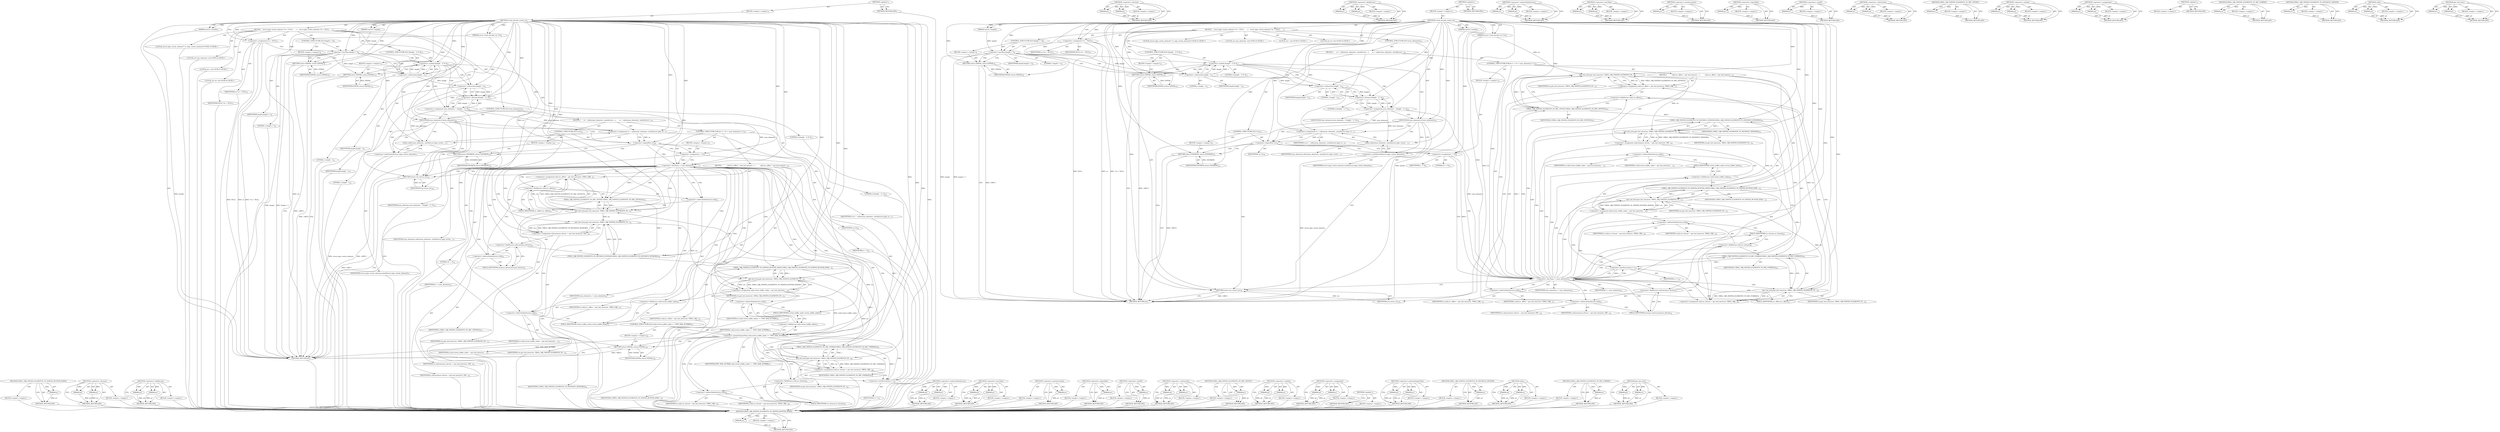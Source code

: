 digraph "get_buf_entry" {
vulnerable_203 [label=<(METHOD,VIRGL_OBJ_VERTEX_ELEMENTS_V0_VERTEX_BUFFER_INDEX)>];
vulnerable_204 [label=<(PARAM,p1)>];
vulnerable_205 [label=<(BLOCK,&lt;empty&gt;,&lt;empty&gt;)>];
vulnerable_206 [label=<(METHOD_RETURN,ANY)>];
vulnerable_158 [label=<(METHOD,&lt;operator&gt;.division)>];
vulnerable_159 [label=<(PARAM,p1)>];
vulnerable_160 [label=<(PARAM,p2)>];
vulnerable_161 [label=<(BLOCK,&lt;empty&gt;,&lt;empty&gt;)>];
vulnerable_162 [label=<(METHOD_RETURN,ANY)>];
vulnerable_180 [label=<(METHOD,&lt;operator&gt;.fieldAccess)>];
vulnerable_181 [label=<(PARAM,p1)>];
vulnerable_182 [label=<(PARAM,p2)>];
vulnerable_183 [label=<(BLOCK,&lt;empty&gt;,&lt;empty&gt;)>];
vulnerable_184 [label=<(METHOD_RETURN,ANY)>];
vulnerable_6 [label=<(METHOD,&lt;global&gt;)<SUB>1</SUB>>];
vulnerable_7 [label=<(BLOCK,&lt;empty&gt;,&lt;empty&gt;)<SUB>1</SUB>>];
vulnerable_8 [label=<(METHOD,vrend_decode_create_ve)<SUB>1</SUB>>];
vulnerable_9 [label=<(PARAM,struct vrend_decode_ctx *ctx)<SUB>1</SUB>>];
vulnerable_10 [label=<(PARAM,uint32_t handle)<SUB>1</SUB>>];
vulnerable_11 [label=<(PARAM,uint16_t length)<SUB>1</SUB>>];
vulnerable_12 [label=<(BLOCK,{
   struct pipe_vertex_element *ve = NULL;
   ...,{
   struct pipe_vertex_element *ve = NULL;
   ...)<SUB>2</SUB>>];
vulnerable_13 [label="<(LOCAL,struct pipe_vertex_element* ve: pipe_vertex_element*)<SUB>3</SUB>>"];
vulnerable_14 [label=<(&lt;operator&gt;.assignment,*ve = NULL)<SUB>3</SUB>>];
vulnerable_15 [label=<(IDENTIFIER,ve,*ve = NULL)<SUB>3</SUB>>];
vulnerable_16 [label=<(IDENTIFIER,NULL,*ve = NULL)<SUB>3</SUB>>];
vulnerable_17 [label="<(LOCAL,int num_elements: int)<SUB>4</SUB>>"];
vulnerable_18 [label="<(LOCAL,int i: int)<SUB>5</SUB>>"];
vulnerable_19 [label="<(LOCAL,int ret: int)<SUB>6</SUB>>"];
vulnerable_20 [label=<(CONTROL_STRUCTURE,IF,if (length &lt; 1))<SUB>8</SUB>>];
vulnerable_21 [label=<(&lt;operator&gt;.lessThan,length &lt; 1)<SUB>8</SUB>>];
vulnerable_22 [label=<(IDENTIFIER,length,length &lt; 1)<SUB>8</SUB>>];
vulnerable_23 [label=<(LITERAL,1,length &lt; 1)<SUB>8</SUB>>];
vulnerable_24 [label=<(BLOCK,&lt;empty&gt;,&lt;empty&gt;)<SUB>9</SUB>>];
vulnerable_25 [label=<(RETURN,return EINVAL;,return EINVAL;)<SUB>9</SUB>>];
vulnerable_26 [label=<(IDENTIFIER,EINVAL,return EINVAL;)<SUB>9</SUB>>];
vulnerable_27 [label=<(CONTROL_STRUCTURE,IF,if ((length - 1) % 4))<SUB>11</SUB>>];
vulnerable_28 [label=<(&lt;operator&gt;.modulo,(length - 1) % 4)<SUB>11</SUB>>];
vulnerable_29 [label=<(&lt;operator&gt;.subtraction,length - 1)<SUB>11</SUB>>];
vulnerable_30 [label=<(IDENTIFIER,length,length - 1)<SUB>11</SUB>>];
vulnerable_31 [label=<(LITERAL,1,length - 1)<SUB>11</SUB>>];
vulnerable_32 [label=<(LITERAL,4,(length - 1) % 4)<SUB>11</SUB>>];
vulnerable_33 [label=<(BLOCK,&lt;empty&gt;,&lt;empty&gt;)<SUB>12</SUB>>];
vulnerable_34 [label=<(RETURN,return EINVAL;,return EINVAL;)<SUB>12</SUB>>];
vulnerable_35 [label=<(IDENTIFIER,EINVAL,return EINVAL;)<SUB>12</SUB>>];
vulnerable_36 [label=<(&lt;operator&gt;.assignment,num_elements = (length - 1) / 4)<SUB>14</SUB>>];
vulnerable_37 [label=<(IDENTIFIER,num_elements,num_elements = (length - 1) / 4)<SUB>14</SUB>>];
vulnerable_38 [label=<(&lt;operator&gt;.division,(length - 1) / 4)<SUB>14</SUB>>];
vulnerable_39 [label=<(&lt;operator&gt;.subtraction,length - 1)<SUB>14</SUB>>];
vulnerable_40 [label=<(IDENTIFIER,length,length - 1)<SUB>14</SUB>>];
vulnerable_41 [label=<(LITERAL,1,length - 1)<SUB>14</SUB>>];
vulnerable_42 [label=<(LITERAL,4,(length - 1) / 4)<SUB>14</SUB>>];
vulnerable_43 [label=<(CONTROL_STRUCTURE,IF,if (num_elements))<SUB>16</SUB>>];
vulnerable_44 [label=<(IDENTIFIER,num_elements,if (num_elements))<SUB>16</SUB>>];
vulnerable_45 [label=<(BLOCK,{
      ve = calloc(num_elements, sizeof(struct...,{
      ve = calloc(num_elements, sizeof(struct...)<SUB>16</SUB>>];
vulnerable_46 [label=<(&lt;operator&gt;.assignment,ve = calloc(num_elements, sizeof(struct pipe_ve...)<SUB>17</SUB>>];
vulnerable_47 [label=<(IDENTIFIER,ve,ve = calloc(num_elements, sizeof(struct pipe_ve...)<SUB>17</SUB>>];
vulnerable_48 [label=<(calloc,calloc(num_elements, sizeof(struct pipe_vertex_...)<SUB>17</SUB>>];
vulnerable_49 [label=<(IDENTIFIER,num_elements,calloc(num_elements, sizeof(struct pipe_vertex_...)<SUB>17</SUB>>];
vulnerable_50 [label=<(&lt;operator&gt;.sizeOf,sizeof(struct pipe_vertex_element))<SUB>17</SUB>>];
vulnerable_51 [label=<(IDENTIFIER,struct pipe_vertex_element,sizeof(struct pipe_vertex_element))<SUB>17</SUB>>];
vulnerable_52 [label=<(CONTROL_STRUCTURE,IF,if (!ve))<SUB>19</SUB>>];
vulnerable_53 [label=<(&lt;operator&gt;.logicalNot,!ve)<SUB>19</SUB>>];
vulnerable_54 [label=<(IDENTIFIER,ve,!ve)<SUB>19</SUB>>];
vulnerable_55 [label=<(BLOCK,&lt;empty&gt;,&lt;empty&gt;)<SUB>20</SUB>>];
vulnerable_56 [label=<(RETURN,return ENOMEM;,return ENOMEM;)<SUB>20</SUB>>];
vulnerable_57 [label=<(IDENTIFIER,ENOMEM,return ENOMEM;)<SUB>20</SUB>>];
vulnerable_58 [label=<(CONTROL_STRUCTURE,FOR,for (i = 0;i &lt; num_elements;i++))<SUB>22</SUB>>];
vulnerable_59 [label=<(BLOCK,&lt;empty&gt;,&lt;empty&gt;)<SUB>22</SUB>>];
vulnerable_60 [label=<(&lt;operator&gt;.assignment,i = 0)<SUB>22</SUB>>];
vulnerable_61 [label=<(IDENTIFIER,i,i = 0)<SUB>22</SUB>>];
vulnerable_62 [label=<(LITERAL,0,i = 0)<SUB>22</SUB>>];
vulnerable_63 [label=<(&lt;operator&gt;.lessThan,i &lt; num_elements)<SUB>22</SUB>>];
vulnerable_64 [label=<(IDENTIFIER,i,i &lt; num_elements)<SUB>22</SUB>>];
vulnerable_65 [label=<(IDENTIFIER,num_elements,i &lt; num_elements)<SUB>22</SUB>>];
vulnerable_66 [label=<(&lt;operator&gt;.postIncrement,i++)<SUB>22</SUB>>];
vulnerable_67 [label=<(IDENTIFIER,i,i++)<SUB>22</SUB>>];
vulnerable_68 [label=<(BLOCK,{
          ve[i].src_offset = get_buf_entry(ct...,{
          ve[i].src_offset = get_buf_entry(ct...)<SUB>22</SUB>>];
vulnerable_69 [label=<(&lt;operator&gt;.assignment,ve[i].src_offset = get_buf_entry(ctx, VIRGL_OBJ...)<SUB>23</SUB>>];
vulnerable_70 [label=<(&lt;operator&gt;.fieldAccess,ve[i].src_offset)<SUB>23</SUB>>];
vulnerable_71 [label=<(&lt;operator&gt;.indirectIndexAccess,ve[i])<SUB>23</SUB>>];
vulnerable_72 [label=<(IDENTIFIER,ve,ve[i].src_offset = get_buf_entry(ctx, VIRGL_OBJ...)<SUB>23</SUB>>];
vulnerable_73 [label=<(IDENTIFIER,i,ve[i].src_offset = get_buf_entry(ctx, VIRGL_OBJ...)<SUB>23</SUB>>];
vulnerable_74 [label=<(FIELD_IDENTIFIER,src_offset,src_offset)<SUB>23</SUB>>];
vulnerable_75 [label=<(get_buf_entry,get_buf_entry(ctx, VIRGL_OBJ_VERTEX_ELEMENTS_V0...)<SUB>23</SUB>>];
vulnerable_76 [label=<(IDENTIFIER,ctx,get_buf_entry(ctx, VIRGL_OBJ_VERTEX_ELEMENTS_V0...)<SUB>23</SUB>>];
vulnerable_77 [label=<(VIRGL_OBJ_VERTEX_ELEMENTS_V0_SRC_OFFSET,VIRGL_OBJ_VERTEX_ELEMENTS_V0_SRC_OFFSET(i))<SUB>23</SUB>>];
vulnerable_78 [label=<(IDENTIFIER,i,VIRGL_OBJ_VERTEX_ELEMENTS_V0_SRC_OFFSET(i))<SUB>23</SUB>>];
vulnerable_79 [label=<(&lt;operator&gt;.assignment,ve[i].instance_divisor = get_buf_entry(ctx, VIR...)<SUB>24</SUB>>];
vulnerable_80 [label=<(&lt;operator&gt;.fieldAccess,ve[i].instance_divisor)<SUB>24</SUB>>];
vulnerable_81 [label=<(&lt;operator&gt;.indirectIndexAccess,ve[i])<SUB>24</SUB>>];
vulnerable_82 [label=<(IDENTIFIER,ve,ve[i].instance_divisor = get_buf_entry(ctx, VIR...)<SUB>24</SUB>>];
vulnerable_83 [label=<(IDENTIFIER,i,ve[i].instance_divisor = get_buf_entry(ctx, VIR...)<SUB>24</SUB>>];
vulnerable_84 [label=<(FIELD_IDENTIFIER,instance_divisor,instance_divisor)<SUB>24</SUB>>];
vulnerable_85 [label=<(get_buf_entry,get_buf_entry(ctx, VIRGL_OBJ_VERTEX_ELEMENTS_V0...)<SUB>24</SUB>>];
vulnerable_86 [label=<(IDENTIFIER,ctx,get_buf_entry(ctx, VIRGL_OBJ_VERTEX_ELEMENTS_V0...)<SUB>24</SUB>>];
vulnerable_87 [label=<(VIRGL_OBJ_VERTEX_ELEMENTS_V0_INSTANCE_DIVISOR,VIRGL_OBJ_VERTEX_ELEMENTS_V0_INSTANCE_DIVISOR(i))<SUB>24</SUB>>];
vulnerable_88 [label=<(IDENTIFIER,i,VIRGL_OBJ_VERTEX_ELEMENTS_V0_INSTANCE_DIVISOR(i))<SUB>24</SUB>>];
vulnerable_89 [label=<(&lt;operator&gt;.assignment,ve[i].vertex_buffer_index = get_buf_entry(ctx, ...)<SUB>25</SUB>>];
vulnerable_90 [label=<(&lt;operator&gt;.fieldAccess,ve[i].vertex_buffer_index)<SUB>25</SUB>>];
vulnerable_91 [label=<(&lt;operator&gt;.indirectIndexAccess,ve[i])<SUB>25</SUB>>];
vulnerable_92 [label=<(IDENTIFIER,ve,ve[i].vertex_buffer_index = get_buf_entry(ctx, ...)<SUB>25</SUB>>];
vulnerable_93 [label=<(IDENTIFIER,i,ve[i].vertex_buffer_index = get_buf_entry(ctx, ...)<SUB>25</SUB>>];
vulnerable_94 [label=<(FIELD_IDENTIFIER,vertex_buffer_index,vertex_buffer_index)<SUB>25</SUB>>];
vulnerable_95 [label=<(get_buf_entry,get_buf_entry(ctx, VIRGL_OBJ_VERTEX_ELEMENTS_V0...)<SUB>25</SUB>>];
vulnerable_96 [label=<(IDENTIFIER,ctx,get_buf_entry(ctx, VIRGL_OBJ_VERTEX_ELEMENTS_V0...)<SUB>25</SUB>>];
vulnerable_97 [label=<(VIRGL_OBJ_VERTEX_ELEMENTS_V0_VERTEX_BUFFER_INDEX,VIRGL_OBJ_VERTEX_ELEMENTS_V0_VERTEX_BUFFER_INDE...)<SUB>25</SUB>>];
vulnerable_98 [label=<(IDENTIFIER,i,VIRGL_OBJ_VERTEX_ELEMENTS_V0_VERTEX_BUFFER_INDE...)<SUB>25</SUB>>];
vulnerable_99 [label=<(&lt;operator&gt;.assignment,ve[i].src_format = get_buf_entry(ctx, VIRGL_OBJ...)<SUB>26</SUB>>];
vulnerable_100 [label=<(&lt;operator&gt;.fieldAccess,ve[i].src_format)<SUB>26</SUB>>];
vulnerable_101 [label=<(&lt;operator&gt;.indirectIndexAccess,ve[i])<SUB>26</SUB>>];
vulnerable_102 [label=<(IDENTIFIER,ve,ve[i].src_format = get_buf_entry(ctx, VIRGL_OBJ...)<SUB>26</SUB>>];
vulnerable_103 [label=<(IDENTIFIER,i,ve[i].src_format = get_buf_entry(ctx, VIRGL_OBJ...)<SUB>26</SUB>>];
vulnerable_104 [label=<(FIELD_IDENTIFIER,src_format,src_format)<SUB>26</SUB>>];
vulnerable_105 [label=<(get_buf_entry,get_buf_entry(ctx, VIRGL_OBJ_VERTEX_ELEMENTS_V0...)<SUB>26</SUB>>];
vulnerable_106 [label=<(IDENTIFIER,ctx,get_buf_entry(ctx, VIRGL_OBJ_VERTEX_ELEMENTS_V0...)<SUB>26</SUB>>];
vulnerable_107 [label=<(VIRGL_OBJ_VERTEX_ELEMENTS_V0_SRC_FORMAT,VIRGL_OBJ_VERTEX_ELEMENTS_V0_SRC_FORMAT(i))<SUB>26</SUB>>];
vulnerable_108 [label=<(IDENTIFIER,i,VIRGL_OBJ_VERTEX_ELEMENTS_V0_SRC_FORMAT(i))<SUB>26</SUB>>];
vulnerable_109 [label=<(RETURN,return ret;,return ret;)<SUB>29</SUB>>];
vulnerable_110 [label=<(IDENTIFIER,ret,return ret;)<SUB>29</SUB>>];
vulnerable_111 [label=<(METHOD_RETURN,int)<SUB>1</SUB>>];
vulnerable_113 [label=<(METHOD_RETURN,ANY)<SUB>1</SUB>>];
vulnerable_185 [label=<(METHOD,&lt;operator&gt;.indirectIndexAccess)>];
vulnerable_186 [label=<(PARAM,p1)>];
vulnerable_187 [label=<(PARAM,p2)>];
vulnerable_188 [label=<(BLOCK,&lt;empty&gt;,&lt;empty&gt;)>];
vulnerable_189 [label=<(METHOD_RETURN,ANY)>];
vulnerable_143 [label=<(METHOD,&lt;operator&gt;.lessThan)>];
vulnerable_144 [label=<(PARAM,p1)>];
vulnerable_145 [label=<(PARAM,p2)>];
vulnerable_146 [label=<(BLOCK,&lt;empty&gt;,&lt;empty&gt;)>];
vulnerable_147 [label=<(METHOD_RETURN,ANY)>];
vulnerable_176 [label=<(METHOD,&lt;operator&gt;.postIncrement)>];
vulnerable_177 [label=<(PARAM,p1)>];
vulnerable_178 [label=<(BLOCK,&lt;empty&gt;,&lt;empty&gt;)>];
vulnerable_179 [label=<(METHOD_RETURN,ANY)>];
vulnerable_172 [label=<(METHOD,&lt;operator&gt;.logicalNot)>];
vulnerable_173 [label=<(PARAM,p1)>];
vulnerable_174 [label=<(BLOCK,&lt;empty&gt;,&lt;empty&gt;)>];
vulnerable_175 [label=<(METHOD_RETURN,ANY)>];
vulnerable_168 [label=<(METHOD,&lt;operator&gt;.sizeOf)>];
vulnerable_169 [label=<(PARAM,p1)>];
vulnerable_170 [label=<(BLOCK,&lt;empty&gt;,&lt;empty&gt;)>];
vulnerable_171 [label=<(METHOD_RETURN,ANY)>];
vulnerable_153 [label=<(METHOD,&lt;operator&gt;.subtraction)>];
vulnerable_154 [label=<(PARAM,p1)>];
vulnerable_155 [label=<(PARAM,p2)>];
vulnerable_156 [label=<(BLOCK,&lt;empty&gt;,&lt;empty&gt;)>];
vulnerable_157 [label=<(METHOD_RETURN,ANY)>];
vulnerable_195 [label=<(METHOD,VIRGL_OBJ_VERTEX_ELEMENTS_V0_SRC_OFFSET)>];
vulnerable_196 [label=<(PARAM,p1)>];
vulnerable_197 [label=<(BLOCK,&lt;empty&gt;,&lt;empty&gt;)>];
vulnerable_198 [label=<(METHOD_RETURN,ANY)>];
vulnerable_148 [label=<(METHOD,&lt;operator&gt;.modulo)>];
vulnerable_149 [label=<(PARAM,p1)>];
vulnerable_150 [label=<(PARAM,p2)>];
vulnerable_151 [label=<(BLOCK,&lt;empty&gt;,&lt;empty&gt;)>];
vulnerable_152 [label=<(METHOD_RETURN,ANY)>];
vulnerable_138 [label=<(METHOD,&lt;operator&gt;.assignment)>];
vulnerable_139 [label=<(PARAM,p1)>];
vulnerable_140 [label=<(PARAM,p2)>];
vulnerable_141 [label=<(BLOCK,&lt;empty&gt;,&lt;empty&gt;)>];
vulnerable_142 [label=<(METHOD_RETURN,ANY)>];
vulnerable_132 [label=<(METHOD,&lt;global&gt;)<SUB>1</SUB>>];
vulnerable_133 [label=<(BLOCK,&lt;empty&gt;,&lt;empty&gt;)>];
vulnerable_134 [label=<(METHOD_RETURN,ANY)>];
vulnerable_207 [label=<(METHOD,VIRGL_OBJ_VERTEX_ELEMENTS_V0_SRC_FORMAT)>];
vulnerable_208 [label=<(PARAM,p1)>];
vulnerable_209 [label=<(BLOCK,&lt;empty&gt;,&lt;empty&gt;)>];
vulnerable_210 [label=<(METHOD_RETURN,ANY)>];
vulnerable_199 [label=<(METHOD,VIRGL_OBJ_VERTEX_ELEMENTS_V0_INSTANCE_DIVISOR)>];
vulnerable_200 [label=<(PARAM,p1)>];
vulnerable_201 [label=<(BLOCK,&lt;empty&gt;,&lt;empty&gt;)>];
vulnerable_202 [label=<(METHOD_RETURN,ANY)>];
vulnerable_163 [label=<(METHOD,calloc)>];
vulnerable_164 [label=<(PARAM,p1)>];
vulnerable_165 [label=<(PARAM,p2)>];
vulnerable_166 [label=<(BLOCK,&lt;empty&gt;,&lt;empty&gt;)>];
vulnerable_167 [label=<(METHOD_RETURN,ANY)>];
vulnerable_190 [label=<(METHOD,get_buf_entry)>];
vulnerable_191 [label=<(PARAM,p1)>];
vulnerable_192 [label=<(PARAM,p2)>];
vulnerable_193 [label=<(BLOCK,&lt;empty&gt;,&lt;empty&gt;)>];
vulnerable_194 [label=<(METHOD_RETURN,ANY)>];
fixed_214 [label=<(METHOD,VIRGL_OBJ_VERTEX_ELEMENTS_V0_VERTEX_BUFFER_INDEX)>];
fixed_215 [label=<(PARAM,p1)>];
fixed_216 [label=<(BLOCK,&lt;empty&gt;,&lt;empty&gt;)>];
fixed_217 [label=<(METHOD_RETURN,ANY)>];
fixed_169 [label=<(METHOD,&lt;operator&gt;.division)>];
fixed_170 [label=<(PARAM,p1)>];
fixed_171 [label=<(PARAM,p2)>];
fixed_172 [label=<(BLOCK,&lt;empty&gt;,&lt;empty&gt;)>];
fixed_173 [label=<(METHOD_RETURN,ANY)>];
fixed_191 [label=<(METHOD,&lt;operator&gt;.fieldAccess)>];
fixed_192 [label=<(PARAM,p1)>];
fixed_193 [label=<(PARAM,p2)>];
fixed_194 [label=<(BLOCK,&lt;empty&gt;,&lt;empty&gt;)>];
fixed_195 [label=<(METHOD_RETURN,ANY)>];
fixed_6 [label=<(METHOD,&lt;global&gt;)<SUB>1</SUB>>];
fixed_7 [label=<(BLOCK,&lt;empty&gt;,&lt;empty&gt;)<SUB>1</SUB>>];
fixed_8 [label=<(METHOD,vrend_decode_create_ve)<SUB>1</SUB>>];
fixed_9 [label=<(PARAM,struct vrend_decode_ctx *ctx)<SUB>1</SUB>>];
fixed_10 [label=<(PARAM,uint32_t handle)<SUB>1</SUB>>];
fixed_11 [label=<(PARAM,uint16_t length)<SUB>1</SUB>>];
fixed_12 [label=<(BLOCK,{
   struct pipe_vertex_element *ve = NULL;
   ...,{
   struct pipe_vertex_element *ve = NULL;
   ...)<SUB>2</SUB>>];
fixed_13 [label="<(LOCAL,struct pipe_vertex_element* ve: pipe_vertex_element*)<SUB>3</SUB>>"];
fixed_14 [label=<(&lt;operator&gt;.assignment,*ve = NULL)<SUB>3</SUB>>];
fixed_15 [label=<(IDENTIFIER,ve,*ve = NULL)<SUB>3</SUB>>];
fixed_16 [label=<(IDENTIFIER,NULL,*ve = NULL)<SUB>3</SUB>>];
fixed_17 [label="<(LOCAL,int num_elements: int)<SUB>4</SUB>>"];
fixed_18 [label="<(LOCAL,int i: int)<SUB>5</SUB>>"];
fixed_19 [label="<(LOCAL,int ret: int)<SUB>6</SUB>>"];
fixed_20 [label=<(CONTROL_STRUCTURE,IF,if (length &lt; 1))<SUB>8</SUB>>];
fixed_21 [label=<(&lt;operator&gt;.lessThan,length &lt; 1)<SUB>8</SUB>>];
fixed_22 [label=<(IDENTIFIER,length,length &lt; 1)<SUB>8</SUB>>];
fixed_23 [label=<(LITERAL,1,length &lt; 1)<SUB>8</SUB>>];
fixed_24 [label=<(BLOCK,&lt;empty&gt;,&lt;empty&gt;)<SUB>9</SUB>>];
fixed_25 [label=<(RETURN,return EINVAL;,return EINVAL;)<SUB>9</SUB>>];
fixed_26 [label=<(IDENTIFIER,EINVAL,return EINVAL;)<SUB>9</SUB>>];
fixed_27 [label=<(CONTROL_STRUCTURE,IF,if ((length - 1) % 4))<SUB>11</SUB>>];
fixed_28 [label=<(&lt;operator&gt;.modulo,(length - 1) % 4)<SUB>11</SUB>>];
fixed_29 [label=<(&lt;operator&gt;.subtraction,length - 1)<SUB>11</SUB>>];
fixed_30 [label=<(IDENTIFIER,length,length - 1)<SUB>11</SUB>>];
fixed_31 [label=<(LITERAL,1,length - 1)<SUB>11</SUB>>];
fixed_32 [label=<(LITERAL,4,(length - 1) % 4)<SUB>11</SUB>>];
fixed_33 [label=<(BLOCK,&lt;empty&gt;,&lt;empty&gt;)<SUB>12</SUB>>];
fixed_34 [label=<(RETURN,return EINVAL;,return EINVAL;)<SUB>12</SUB>>];
fixed_35 [label=<(IDENTIFIER,EINVAL,return EINVAL;)<SUB>12</SUB>>];
fixed_36 [label=<(&lt;operator&gt;.assignment,num_elements = (length - 1) / 4)<SUB>14</SUB>>];
fixed_37 [label=<(IDENTIFIER,num_elements,num_elements = (length - 1) / 4)<SUB>14</SUB>>];
fixed_38 [label=<(&lt;operator&gt;.division,(length - 1) / 4)<SUB>14</SUB>>];
fixed_39 [label=<(&lt;operator&gt;.subtraction,length - 1)<SUB>14</SUB>>];
fixed_40 [label=<(IDENTIFIER,length,length - 1)<SUB>14</SUB>>];
fixed_41 [label=<(LITERAL,1,length - 1)<SUB>14</SUB>>];
fixed_42 [label=<(LITERAL,4,(length - 1) / 4)<SUB>14</SUB>>];
fixed_43 [label=<(CONTROL_STRUCTURE,IF,if (num_elements))<SUB>16</SUB>>];
fixed_44 [label=<(IDENTIFIER,num_elements,if (num_elements))<SUB>16</SUB>>];
fixed_45 [label=<(BLOCK,{
      ve = calloc(num_elements, sizeof(struct...,{
      ve = calloc(num_elements, sizeof(struct...)<SUB>16</SUB>>];
fixed_46 [label=<(&lt;operator&gt;.assignment,ve = calloc(num_elements, sizeof(struct pipe_ve...)<SUB>17</SUB>>];
fixed_47 [label=<(IDENTIFIER,ve,ve = calloc(num_elements, sizeof(struct pipe_ve...)<SUB>17</SUB>>];
fixed_48 [label=<(calloc,calloc(num_elements, sizeof(struct pipe_vertex_...)<SUB>17</SUB>>];
fixed_49 [label=<(IDENTIFIER,num_elements,calloc(num_elements, sizeof(struct pipe_vertex_...)<SUB>17</SUB>>];
fixed_50 [label=<(&lt;operator&gt;.sizeOf,sizeof(struct pipe_vertex_element))<SUB>17</SUB>>];
fixed_51 [label=<(IDENTIFIER,struct pipe_vertex_element,sizeof(struct pipe_vertex_element))<SUB>17</SUB>>];
fixed_52 [label=<(CONTROL_STRUCTURE,IF,if (!ve))<SUB>19</SUB>>];
fixed_53 [label=<(&lt;operator&gt;.logicalNot,!ve)<SUB>19</SUB>>];
fixed_54 [label=<(IDENTIFIER,ve,!ve)<SUB>19</SUB>>];
fixed_55 [label=<(BLOCK,&lt;empty&gt;,&lt;empty&gt;)<SUB>20</SUB>>];
fixed_56 [label=<(RETURN,return ENOMEM;,return ENOMEM;)<SUB>20</SUB>>];
fixed_57 [label=<(IDENTIFIER,ENOMEM,return ENOMEM;)<SUB>20</SUB>>];
fixed_58 [label=<(CONTROL_STRUCTURE,FOR,for (i = 0;i &lt; num_elements;i++))<SUB>22</SUB>>];
fixed_59 [label=<(BLOCK,&lt;empty&gt;,&lt;empty&gt;)<SUB>22</SUB>>];
fixed_60 [label=<(&lt;operator&gt;.assignment,i = 0)<SUB>22</SUB>>];
fixed_61 [label=<(IDENTIFIER,i,i = 0)<SUB>22</SUB>>];
fixed_62 [label=<(LITERAL,0,i = 0)<SUB>22</SUB>>];
fixed_63 [label=<(&lt;operator&gt;.lessThan,i &lt; num_elements)<SUB>22</SUB>>];
fixed_64 [label=<(IDENTIFIER,i,i &lt; num_elements)<SUB>22</SUB>>];
fixed_65 [label=<(IDENTIFIER,num_elements,i &lt; num_elements)<SUB>22</SUB>>];
fixed_66 [label=<(&lt;operator&gt;.postIncrement,i++)<SUB>22</SUB>>];
fixed_67 [label=<(IDENTIFIER,i,i++)<SUB>22</SUB>>];
fixed_68 [label=<(BLOCK,{
          ve[i].src_offset = get_buf_entry(ct...,{
          ve[i].src_offset = get_buf_entry(ct...)<SUB>22</SUB>>];
fixed_69 [label=<(&lt;operator&gt;.assignment,ve[i].src_offset = get_buf_entry(ctx, VIRGL_OBJ...)<SUB>23</SUB>>];
fixed_70 [label=<(&lt;operator&gt;.fieldAccess,ve[i].src_offset)<SUB>23</SUB>>];
fixed_71 [label=<(&lt;operator&gt;.indirectIndexAccess,ve[i])<SUB>23</SUB>>];
fixed_72 [label=<(IDENTIFIER,ve,ve[i].src_offset = get_buf_entry(ctx, VIRGL_OBJ...)<SUB>23</SUB>>];
fixed_73 [label=<(IDENTIFIER,i,ve[i].src_offset = get_buf_entry(ctx, VIRGL_OBJ...)<SUB>23</SUB>>];
fixed_74 [label=<(FIELD_IDENTIFIER,src_offset,src_offset)<SUB>23</SUB>>];
fixed_75 [label=<(get_buf_entry,get_buf_entry(ctx, VIRGL_OBJ_VERTEX_ELEMENTS_V0...)<SUB>23</SUB>>];
fixed_76 [label=<(IDENTIFIER,ctx,get_buf_entry(ctx, VIRGL_OBJ_VERTEX_ELEMENTS_V0...)<SUB>23</SUB>>];
fixed_77 [label=<(VIRGL_OBJ_VERTEX_ELEMENTS_V0_SRC_OFFSET,VIRGL_OBJ_VERTEX_ELEMENTS_V0_SRC_OFFSET(i))<SUB>23</SUB>>];
fixed_78 [label=<(IDENTIFIER,i,VIRGL_OBJ_VERTEX_ELEMENTS_V0_SRC_OFFSET(i))<SUB>23</SUB>>];
fixed_79 [label=<(&lt;operator&gt;.assignment,ve[i].instance_divisor = get_buf_entry(ctx, VIR...)<SUB>24</SUB>>];
fixed_80 [label=<(&lt;operator&gt;.fieldAccess,ve[i].instance_divisor)<SUB>24</SUB>>];
fixed_81 [label=<(&lt;operator&gt;.indirectIndexAccess,ve[i])<SUB>24</SUB>>];
fixed_82 [label=<(IDENTIFIER,ve,ve[i].instance_divisor = get_buf_entry(ctx, VIR...)<SUB>24</SUB>>];
fixed_83 [label=<(IDENTIFIER,i,ve[i].instance_divisor = get_buf_entry(ctx, VIR...)<SUB>24</SUB>>];
fixed_84 [label=<(FIELD_IDENTIFIER,instance_divisor,instance_divisor)<SUB>24</SUB>>];
fixed_85 [label=<(get_buf_entry,get_buf_entry(ctx, VIRGL_OBJ_VERTEX_ELEMENTS_V0...)<SUB>24</SUB>>];
fixed_86 [label=<(IDENTIFIER,ctx,get_buf_entry(ctx, VIRGL_OBJ_VERTEX_ELEMENTS_V0...)<SUB>24</SUB>>];
fixed_87 [label=<(VIRGL_OBJ_VERTEX_ELEMENTS_V0_INSTANCE_DIVISOR,VIRGL_OBJ_VERTEX_ELEMENTS_V0_INSTANCE_DIVISOR(i))<SUB>24</SUB>>];
fixed_88 [label=<(IDENTIFIER,i,VIRGL_OBJ_VERTEX_ELEMENTS_V0_INSTANCE_DIVISOR(i))<SUB>24</SUB>>];
fixed_89 [label=<(&lt;operator&gt;.assignment,ve[i].vertex_buffer_index = get_buf_entry(ctx, ...)<SUB>25</SUB>>];
fixed_90 [label=<(&lt;operator&gt;.fieldAccess,ve[i].vertex_buffer_index)<SUB>25</SUB>>];
fixed_91 [label=<(&lt;operator&gt;.indirectIndexAccess,ve[i])<SUB>25</SUB>>];
fixed_92 [label=<(IDENTIFIER,ve,ve[i].vertex_buffer_index = get_buf_entry(ctx, ...)<SUB>25</SUB>>];
fixed_93 [label=<(IDENTIFIER,i,ve[i].vertex_buffer_index = get_buf_entry(ctx, ...)<SUB>25</SUB>>];
fixed_94 [label=<(FIELD_IDENTIFIER,vertex_buffer_index,vertex_buffer_index)<SUB>25</SUB>>];
fixed_95 [label=<(get_buf_entry,get_buf_entry(ctx, VIRGL_OBJ_VERTEX_ELEMENTS_V0...)<SUB>25</SUB>>];
fixed_96 [label=<(IDENTIFIER,ctx,get_buf_entry(ctx, VIRGL_OBJ_VERTEX_ELEMENTS_V0...)<SUB>25</SUB>>];
fixed_97 [label=<(VIRGL_OBJ_VERTEX_ELEMENTS_V0_VERTEX_BUFFER_INDEX,VIRGL_OBJ_VERTEX_ELEMENTS_V0_VERTEX_BUFFER_INDE...)<SUB>25</SUB>>];
fixed_98 [label=<(IDENTIFIER,i,VIRGL_OBJ_VERTEX_ELEMENTS_V0_VERTEX_BUFFER_INDE...)<SUB>25</SUB>>];
fixed_99 [label=<(CONTROL_STRUCTURE,IF,if (ve[i].vertex_buffer_index &gt;= PIPE_MAX_ATTRIBS))<SUB>27</SUB>>];
fixed_100 [label=<(&lt;operator&gt;.greaterEqualsThan,ve[i].vertex_buffer_index &gt;= PIPE_MAX_ATTRIBS)<SUB>27</SUB>>];
fixed_101 [label=<(&lt;operator&gt;.fieldAccess,ve[i].vertex_buffer_index)<SUB>27</SUB>>];
fixed_102 [label=<(&lt;operator&gt;.indirectIndexAccess,ve[i])<SUB>27</SUB>>];
fixed_103 [label=<(IDENTIFIER,ve,ve[i].vertex_buffer_index &gt;= PIPE_MAX_ATTRIBS)<SUB>27</SUB>>];
fixed_104 [label=<(IDENTIFIER,i,ve[i].vertex_buffer_index &gt;= PIPE_MAX_ATTRIBS)<SUB>27</SUB>>];
fixed_105 [label=<(FIELD_IDENTIFIER,vertex_buffer_index,vertex_buffer_index)<SUB>27</SUB>>];
fixed_106 [label=<(IDENTIFIER,PIPE_MAX_ATTRIBS,ve[i].vertex_buffer_index &gt;= PIPE_MAX_ATTRIBS)<SUB>27</SUB>>];
fixed_107 [label=<(BLOCK,&lt;empty&gt;,&lt;empty&gt;)<SUB>28</SUB>>];
fixed_108 [label=<(RETURN,return EINVAL;,return EINVAL;)<SUB>28</SUB>>];
fixed_109 [label=<(IDENTIFIER,EINVAL,return EINVAL;)<SUB>28</SUB>>];
fixed_110 [label=<(&lt;operator&gt;.assignment,ve[i].src_format = get_buf_entry(ctx, VIRGL_OBJ...)<SUB>30</SUB>>];
fixed_111 [label=<(&lt;operator&gt;.fieldAccess,ve[i].src_format)<SUB>30</SUB>>];
fixed_112 [label=<(&lt;operator&gt;.indirectIndexAccess,ve[i])<SUB>30</SUB>>];
fixed_113 [label=<(IDENTIFIER,ve,ve[i].src_format = get_buf_entry(ctx, VIRGL_OBJ...)<SUB>30</SUB>>];
fixed_114 [label=<(IDENTIFIER,i,ve[i].src_format = get_buf_entry(ctx, VIRGL_OBJ...)<SUB>30</SUB>>];
fixed_115 [label=<(FIELD_IDENTIFIER,src_format,src_format)<SUB>30</SUB>>];
fixed_116 [label=<(get_buf_entry,get_buf_entry(ctx, VIRGL_OBJ_VERTEX_ELEMENTS_V0...)<SUB>30</SUB>>];
fixed_117 [label=<(IDENTIFIER,ctx,get_buf_entry(ctx, VIRGL_OBJ_VERTEX_ELEMENTS_V0...)<SUB>30</SUB>>];
fixed_118 [label=<(VIRGL_OBJ_VERTEX_ELEMENTS_V0_SRC_FORMAT,VIRGL_OBJ_VERTEX_ELEMENTS_V0_SRC_FORMAT(i))<SUB>30</SUB>>];
fixed_119 [label=<(IDENTIFIER,i,VIRGL_OBJ_VERTEX_ELEMENTS_V0_SRC_FORMAT(i))<SUB>30</SUB>>];
fixed_120 [label=<(RETURN,return ret;,return ret;)<SUB>33</SUB>>];
fixed_121 [label=<(IDENTIFIER,ret,return ret;)<SUB>33</SUB>>];
fixed_122 [label=<(METHOD_RETURN,int)<SUB>1</SUB>>];
fixed_124 [label=<(METHOD_RETURN,ANY)<SUB>1</SUB>>];
fixed_196 [label=<(METHOD,&lt;operator&gt;.indirectIndexAccess)>];
fixed_197 [label=<(PARAM,p1)>];
fixed_198 [label=<(PARAM,p2)>];
fixed_199 [label=<(BLOCK,&lt;empty&gt;,&lt;empty&gt;)>];
fixed_200 [label=<(METHOD_RETURN,ANY)>];
fixed_154 [label=<(METHOD,&lt;operator&gt;.lessThan)>];
fixed_155 [label=<(PARAM,p1)>];
fixed_156 [label=<(PARAM,p2)>];
fixed_157 [label=<(BLOCK,&lt;empty&gt;,&lt;empty&gt;)>];
fixed_158 [label=<(METHOD_RETURN,ANY)>];
fixed_187 [label=<(METHOD,&lt;operator&gt;.postIncrement)>];
fixed_188 [label=<(PARAM,p1)>];
fixed_189 [label=<(BLOCK,&lt;empty&gt;,&lt;empty&gt;)>];
fixed_190 [label=<(METHOD_RETURN,ANY)>];
fixed_183 [label=<(METHOD,&lt;operator&gt;.logicalNot)>];
fixed_184 [label=<(PARAM,p1)>];
fixed_185 [label=<(BLOCK,&lt;empty&gt;,&lt;empty&gt;)>];
fixed_186 [label=<(METHOD_RETURN,ANY)>];
fixed_179 [label=<(METHOD,&lt;operator&gt;.sizeOf)>];
fixed_180 [label=<(PARAM,p1)>];
fixed_181 [label=<(BLOCK,&lt;empty&gt;,&lt;empty&gt;)>];
fixed_182 [label=<(METHOD_RETURN,ANY)>];
fixed_164 [label=<(METHOD,&lt;operator&gt;.subtraction)>];
fixed_165 [label=<(PARAM,p1)>];
fixed_166 [label=<(PARAM,p2)>];
fixed_167 [label=<(BLOCK,&lt;empty&gt;,&lt;empty&gt;)>];
fixed_168 [label=<(METHOD_RETURN,ANY)>];
fixed_206 [label=<(METHOD,VIRGL_OBJ_VERTEX_ELEMENTS_V0_SRC_OFFSET)>];
fixed_207 [label=<(PARAM,p1)>];
fixed_208 [label=<(BLOCK,&lt;empty&gt;,&lt;empty&gt;)>];
fixed_209 [label=<(METHOD_RETURN,ANY)>];
fixed_159 [label=<(METHOD,&lt;operator&gt;.modulo)>];
fixed_160 [label=<(PARAM,p1)>];
fixed_161 [label=<(PARAM,p2)>];
fixed_162 [label=<(BLOCK,&lt;empty&gt;,&lt;empty&gt;)>];
fixed_163 [label=<(METHOD_RETURN,ANY)>];
fixed_149 [label=<(METHOD,&lt;operator&gt;.assignment)>];
fixed_150 [label=<(PARAM,p1)>];
fixed_151 [label=<(PARAM,p2)>];
fixed_152 [label=<(BLOCK,&lt;empty&gt;,&lt;empty&gt;)>];
fixed_153 [label=<(METHOD_RETURN,ANY)>];
fixed_143 [label=<(METHOD,&lt;global&gt;)<SUB>1</SUB>>];
fixed_144 [label=<(BLOCK,&lt;empty&gt;,&lt;empty&gt;)>];
fixed_145 [label=<(METHOD_RETURN,ANY)>];
fixed_218 [label=<(METHOD,&lt;operator&gt;.greaterEqualsThan)>];
fixed_219 [label=<(PARAM,p1)>];
fixed_220 [label=<(PARAM,p2)>];
fixed_221 [label=<(BLOCK,&lt;empty&gt;,&lt;empty&gt;)>];
fixed_222 [label=<(METHOD_RETURN,ANY)>];
fixed_210 [label=<(METHOD,VIRGL_OBJ_VERTEX_ELEMENTS_V0_INSTANCE_DIVISOR)>];
fixed_211 [label=<(PARAM,p1)>];
fixed_212 [label=<(BLOCK,&lt;empty&gt;,&lt;empty&gt;)>];
fixed_213 [label=<(METHOD_RETURN,ANY)>];
fixed_174 [label=<(METHOD,calloc)>];
fixed_175 [label=<(PARAM,p1)>];
fixed_176 [label=<(PARAM,p2)>];
fixed_177 [label=<(BLOCK,&lt;empty&gt;,&lt;empty&gt;)>];
fixed_178 [label=<(METHOD_RETURN,ANY)>];
fixed_223 [label=<(METHOD,VIRGL_OBJ_VERTEX_ELEMENTS_V0_SRC_FORMAT)>];
fixed_224 [label=<(PARAM,p1)>];
fixed_225 [label=<(BLOCK,&lt;empty&gt;,&lt;empty&gt;)>];
fixed_226 [label=<(METHOD_RETURN,ANY)>];
fixed_201 [label=<(METHOD,get_buf_entry)>];
fixed_202 [label=<(PARAM,p1)>];
fixed_203 [label=<(PARAM,p2)>];
fixed_204 [label=<(BLOCK,&lt;empty&gt;,&lt;empty&gt;)>];
fixed_205 [label=<(METHOD_RETURN,ANY)>];
vulnerable_203 -> vulnerable_204  [key=0, label="AST: "];
vulnerable_203 -> vulnerable_204  [key=1, label="DDG: "];
vulnerable_203 -> vulnerable_205  [key=0, label="AST: "];
vulnerable_203 -> vulnerable_206  [key=0, label="AST: "];
vulnerable_203 -> vulnerable_206  [key=1, label="CFG: "];
vulnerable_204 -> vulnerable_206  [key=0, label="DDG: p1"];
vulnerable_158 -> vulnerable_159  [key=0, label="AST: "];
vulnerable_158 -> vulnerable_159  [key=1, label="DDG: "];
vulnerable_158 -> vulnerable_161  [key=0, label="AST: "];
vulnerable_158 -> vulnerable_160  [key=0, label="AST: "];
vulnerable_158 -> vulnerable_160  [key=1, label="DDG: "];
vulnerable_158 -> vulnerable_162  [key=0, label="AST: "];
vulnerable_158 -> vulnerable_162  [key=1, label="CFG: "];
vulnerable_159 -> vulnerable_162  [key=0, label="DDG: p1"];
vulnerable_160 -> vulnerable_162  [key=0, label="DDG: p2"];
vulnerable_180 -> vulnerable_181  [key=0, label="AST: "];
vulnerable_180 -> vulnerable_181  [key=1, label="DDG: "];
vulnerable_180 -> vulnerable_183  [key=0, label="AST: "];
vulnerable_180 -> vulnerable_182  [key=0, label="AST: "];
vulnerable_180 -> vulnerable_182  [key=1, label="DDG: "];
vulnerable_180 -> vulnerable_184  [key=0, label="AST: "];
vulnerable_180 -> vulnerable_184  [key=1, label="CFG: "];
vulnerable_181 -> vulnerable_184  [key=0, label="DDG: p1"];
vulnerable_182 -> vulnerable_184  [key=0, label="DDG: p2"];
vulnerable_6 -> vulnerable_7  [key=0, label="AST: "];
vulnerable_6 -> vulnerable_113  [key=0, label="AST: "];
vulnerable_6 -> vulnerable_113  [key=1, label="CFG: "];
vulnerable_7 -> vulnerable_8  [key=0, label="AST: "];
vulnerable_8 -> vulnerable_9  [key=0, label="AST: "];
vulnerable_8 -> vulnerable_9  [key=1, label="DDG: "];
vulnerable_8 -> vulnerable_10  [key=0, label="AST: "];
vulnerable_8 -> vulnerable_10  [key=1, label="DDG: "];
vulnerable_8 -> vulnerable_11  [key=0, label="AST: "];
vulnerable_8 -> vulnerable_11  [key=1, label="DDG: "];
vulnerable_8 -> vulnerable_12  [key=0, label="AST: "];
vulnerable_8 -> vulnerable_111  [key=0, label="AST: "];
vulnerable_8 -> vulnerable_14  [key=0, label="CFG: "];
vulnerable_8 -> vulnerable_14  [key=1, label="DDG: "];
vulnerable_8 -> vulnerable_109  [key=0, label="DDG: "];
vulnerable_8 -> vulnerable_44  [key=0, label="DDG: "];
vulnerable_8 -> vulnerable_110  [key=0, label="DDG: "];
vulnerable_8 -> vulnerable_21  [key=0, label="DDG: "];
vulnerable_8 -> vulnerable_25  [key=0, label="DDG: "];
vulnerable_8 -> vulnerable_28  [key=0, label="DDG: "];
vulnerable_8 -> vulnerable_34  [key=0, label="DDG: "];
vulnerable_8 -> vulnerable_38  [key=0, label="DDG: "];
vulnerable_8 -> vulnerable_46  [key=0, label="DDG: "];
vulnerable_8 -> vulnerable_26  [key=0, label="DDG: "];
vulnerable_8 -> vulnerable_29  [key=0, label="DDG: "];
vulnerable_8 -> vulnerable_35  [key=0, label="DDG: "];
vulnerable_8 -> vulnerable_39  [key=0, label="DDG: "];
vulnerable_8 -> vulnerable_48  [key=0, label="DDG: "];
vulnerable_8 -> vulnerable_53  [key=0, label="DDG: "];
vulnerable_8 -> vulnerable_56  [key=0, label="DDG: "];
vulnerable_8 -> vulnerable_60  [key=0, label="DDG: "];
vulnerable_8 -> vulnerable_63  [key=0, label="DDG: "];
vulnerable_8 -> vulnerable_66  [key=0, label="DDG: "];
vulnerable_8 -> vulnerable_57  [key=0, label="DDG: "];
vulnerable_8 -> vulnerable_75  [key=0, label="DDG: "];
vulnerable_8 -> vulnerable_85  [key=0, label="DDG: "];
vulnerable_8 -> vulnerable_95  [key=0, label="DDG: "];
vulnerable_8 -> vulnerable_105  [key=0, label="DDG: "];
vulnerable_8 -> vulnerable_77  [key=0, label="DDG: "];
vulnerable_8 -> vulnerable_87  [key=0, label="DDG: "];
vulnerable_8 -> vulnerable_97  [key=0, label="DDG: "];
vulnerable_8 -> vulnerable_107  [key=0, label="DDG: "];
vulnerable_9 -> vulnerable_111  [key=0, label="DDG: ctx"];
vulnerable_9 -> vulnerable_75  [key=0, label="DDG: ctx"];
vulnerable_10 -> vulnerable_111  [key=0, label="DDG: handle"];
vulnerable_11 -> vulnerable_21  [key=0, label="DDG: length"];
vulnerable_12 -> vulnerable_13  [key=0, label="AST: "];
vulnerable_12 -> vulnerable_14  [key=0, label="AST: "];
vulnerable_12 -> vulnerable_17  [key=0, label="AST: "];
vulnerable_12 -> vulnerable_18  [key=0, label="AST: "];
vulnerable_12 -> vulnerable_19  [key=0, label="AST: "];
vulnerable_12 -> vulnerable_20  [key=0, label="AST: "];
vulnerable_12 -> vulnerable_27  [key=0, label="AST: "];
vulnerable_12 -> vulnerable_36  [key=0, label="AST: "];
vulnerable_12 -> vulnerable_43  [key=0, label="AST: "];
vulnerable_12 -> vulnerable_109  [key=0, label="AST: "];
vulnerable_14 -> vulnerable_15  [key=0, label="AST: "];
vulnerable_14 -> vulnerable_16  [key=0, label="AST: "];
vulnerable_14 -> vulnerable_21  [key=0, label="CFG: "];
vulnerable_14 -> vulnerable_111  [key=0, label="DDG: ve"];
vulnerable_14 -> vulnerable_111  [key=1, label="DDG: *ve = NULL"];
vulnerable_14 -> vulnerable_111  [key=2, label="DDG: NULL"];
vulnerable_20 -> vulnerable_21  [key=0, label="AST: "];
vulnerable_20 -> vulnerable_24  [key=0, label="AST: "];
vulnerable_21 -> vulnerable_22  [key=0, label="AST: "];
vulnerable_21 -> vulnerable_23  [key=0, label="AST: "];
vulnerable_21 -> vulnerable_25  [key=0, label="CFG: "];
vulnerable_21 -> vulnerable_25  [key=1, label="CDG: "];
vulnerable_21 -> vulnerable_29  [key=0, label="CFG: "];
vulnerable_21 -> vulnerable_29  [key=1, label="DDG: length"];
vulnerable_21 -> vulnerable_29  [key=2, label="CDG: "];
vulnerable_21 -> vulnerable_111  [key=0, label="DDG: length"];
vulnerable_21 -> vulnerable_111  [key=1, label="DDG: length &lt; 1"];
vulnerable_21 -> vulnerable_28  [key=0, label="CDG: "];
vulnerable_24 -> vulnerable_25  [key=0, label="AST: "];
vulnerable_25 -> vulnerable_26  [key=0, label="AST: "];
vulnerable_25 -> vulnerable_111  [key=0, label="CFG: "];
vulnerable_25 -> vulnerable_111  [key=1, label="DDG: &lt;RET&gt;"];
vulnerable_26 -> vulnerable_25  [key=0, label="DDG: EINVAL"];
vulnerable_27 -> vulnerable_28  [key=0, label="AST: "];
vulnerable_27 -> vulnerable_33  [key=0, label="AST: "];
vulnerable_28 -> vulnerable_29  [key=0, label="AST: "];
vulnerable_28 -> vulnerable_32  [key=0, label="AST: "];
vulnerable_28 -> vulnerable_34  [key=0, label="CFG: "];
vulnerable_28 -> vulnerable_34  [key=1, label="CDG: "];
vulnerable_28 -> vulnerable_39  [key=0, label="CFG: "];
vulnerable_28 -> vulnerable_39  [key=1, label="CDG: "];
vulnerable_28 -> vulnerable_38  [key=0, label="CDG: "];
vulnerable_28 -> vulnerable_44  [key=0, label="CDG: "];
vulnerable_28 -> vulnerable_36  [key=0, label="CDG: "];
vulnerable_29 -> vulnerable_30  [key=0, label="AST: "];
vulnerable_29 -> vulnerable_31  [key=0, label="AST: "];
vulnerable_29 -> vulnerable_28  [key=0, label="CFG: "];
vulnerable_29 -> vulnerable_28  [key=1, label="DDG: length"];
vulnerable_29 -> vulnerable_28  [key=2, label="DDG: 1"];
vulnerable_29 -> vulnerable_39  [key=0, label="DDG: length"];
vulnerable_33 -> vulnerable_34  [key=0, label="AST: "];
vulnerable_34 -> vulnerable_35  [key=0, label="AST: "];
vulnerable_34 -> vulnerable_111  [key=0, label="CFG: "];
vulnerable_34 -> vulnerable_111  [key=1, label="DDG: &lt;RET&gt;"];
vulnerable_35 -> vulnerable_34  [key=0, label="DDG: EINVAL"];
vulnerable_36 -> vulnerable_37  [key=0, label="AST: "];
vulnerable_36 -> vulnerable_38  [key=0, label="AST: "];
vulnerable_36 -> vulnerable_44  [key=0, label="CFG: "];
vulnerable_36 -> vulnerable_46  [key=0, label="DDG: num_elements"];
vulnerable_36 -> vulnerable_48  [key=0, label="DDG: num_elements"];
vulnerable_36 -> vulnerable_63  [key=0, label="DDG: num_elements"];
vulnerable_38 -> vulnerable_39  [key=0, label="AST: "];
vulnerable_38 -> vulnerable_42  [key=0, label="AST: "];
vulnerable_38 -> vulnerable_36  [key=0, label="CFG: "];
vulnerable_38 -> vulnerable_36  [key=1, label="DDG: length - 1"];
vulnerable_38 -> vulnerable_36  [key=2, label="DDG: 4"];
vulnerable_39 -> vulnerable_40  [key=0, label="AST: "];
vulnerable_39 -> vulnerable_41  [key=0, label="AST: "];
vulnerable_39 -> vulnerable_38  [key=0, label="CFG: "];
vulnerable_39 -> vulnerable_38  [key=1, label="DDG: length"];
vulnerable_39 -> vulnerable_38  [key=2, label="DDG: 1"];
vulnerable_43 -> vulnerable_44  [key=0, label="AST: "];
vulnerable_43 -> vulnerable_45  [key=0, label="AST: "];
vulnerable_44 -> vulnerable_50  [key=0, label="CFG: "];
vulnerable_44 -> vulnerable_50  [key=1, label="CDG: "];
vulnerable_44 -> vulnerable_109  [key=0, label="CFG: "];
vulnerable_44 -> vulnerable_109  [key=1, label="CDG: "];
vulnerable_44 -> vulnerable_48  [key=0, label="CDG: "];
vulnerable_44 -> vulnerable_46  [key=0, label="CDG: "];
vulnerable_44 -> vulnerable_53  [key=0, label="CDG: "];
vulnerable_45 -> vulnerable_46  [key=0, label="AST: "];
vulnerable_45 -> vulnerable_52  [key=0, label="AST: "];
vulnerable_45 -> vulnerable_58  [key=0, label="AST: "];
vulnerable_46 -> vulnerable_47  [key=0, label="AST: "];
vulnerable_46 -> vulnerable_48  [key=0, label="AST: "];
vulnerable_46 -> vulnerable_53  [key=0, label="CFG: "];
vulnerable_46 -> vulnerable_53  [key=1, label="DDG: ve"];
vulnerable_48 -> vulnerable_49  [key=0, label="AST: "];
vulnerable_48 -> vulnerable_50  [key=0, label="AST: "];
vulnerable_48 -> vulnerable_46  [key=0, label="CFG: "];
vulnerable_50 -> vulnerable_51  [key=0, label="AST: "];
vulnerable_50 -> vulnerable_48  [key=0, label="CFG: "];
vulnerable_50 -> vulnerable_111  [key=0, label="DDG: struct pipe_vertex_element"];
vulnerable_52 -> vulnerable_53  [key=0, label="AST: "];
vulnerable_52 -> vulnerable_55  [key=0, label="AST: "];
vulnerable_53 -> vulnerable_54  [key=0, label="AST: "];
vulnerable_53 -> vulnerable_56  [key=0, label="CFG: "];
vulnerable_53 -> vulnerable_56  [key=1, label="CDG: "];
vulnerable_53 -> vulnerable_60  [key=0, label="CFG: "];
vulnerable_53 -> vulnerable_60  [key=1, label="CDG: "];
vulnerable_53 -> vulnerable_63  [key=0, label="CDG: "];
vulnerable_53 -> vulnerable_109  [key=0, label="CDG: "];
vulnerable_55 -> vulnerable_56  [key=0, label="AST: "];
vulnerable_56 -> vulnerable_57  [key=0, label="AST: "];
vulnerable_56 -> vulnerable_111  [key=0, label="CFG: "];
vulnerable_56 -> vulnerable_111  [key=1, label="DDG: &lt;RET&gt;"];
vulnerable_57 -> vulnerable_56  [key=0, label="DDG: ENOMEM"];
vulnerable_58 -> vulnerable_59  [key=0, label="AST: "];
vulnerable_58 -> vulnerable_63  [key=0, label="AST: "];
vulnerable_58 -> vulnerable_66  [key=0, label="AST: "];
vulnerable_58 -> vulnerable_68  [key=0, label="AST: "];
vulnerable_59 -> vulnerable_60  [key=0, label="AST: "];
vulnerable_60 -> vulnerable_61  [key=0, label="AST: "];
vulnerable_60 -> vulnerable_62  [key=0, label="AST: "];
vulnerable_60 -> vulnerable_63  [key=0, label="CFG: "];
vulnerable_60 -> vulnerable_63  [key=1, label="DDG: i"];
vulnerable_63 -> vulnerable_64  [key=0, label="AST: "];
vulnerable_63 -> vulnerable_65  [key=0, label="AST: "];
vulnerable_63 -> vulnerable_71  [key=0, label="CFG: "];
vulnerable_63 -> vulnerable_71  [key=1, label="CDG: "];
vulnerable_63 -> vulnerable_109  [key=0, label="CFG: "];
vulnerable_63 -> vulnerable_77  [key=0, label="DDG: i"];
vulnerable_63 -> vulnerable_77  [key=1, label="CDG: "];
vulnerable_63 -> vulnerable_107  [key=0, label="CDG: "];
vulnerable_63 -> vulnerable_94  [key=0, label="CDG: "];
vulnerable_63 -> vulnerable_89  [key=0, label="CDG: "];
vulnerable_63 -> vulnerable_66  [key=0, label="CDG: "];
vulnerable_63 -> vulnerable_75  [key=0, label="CDG: "];
vulnerable_63 -> vulnerable_99  [key=0, label="CDG: "];
vulnerable_63 -> vulnerable_81  [key=0, label="CDG: "];
vulnerable_63 -> vulnerable_84  [key=0, label="CDG: "];
vulnerable_63 -> vulnerable_85  [key=0, label="CDG: "];
vulnerable_63 -> vulnerable_69  [key=0, label="CDG: "];
vulnerable_63 -> vulnerable_104  [key=0, label="CDG: "];
vulnerable_63 -> vulnerable_74  [key=0, label="CDG: "];
vulnerable_63 -> vulnerable_95  [key=0, label="CDG: "];
vulnerable_63 -> vulnerable_87  [key=0, label="CDG: "];
vulnerable_63 -> vulnerable_97  [key=0, label="CDG: "];
vulnerable_63 -> vulnerable_91  [key=0, label="CDG: "];
vulnerable_63 -> vulnerable_101  [key=0, label="CDG: "];
vulnerable_63 -> vulnerable_90  [key=0, label="CDG: "];
vulnerable_63 -> vulnerable_79  [key=0, label="CDG: "];
vulnerable_63 -> vulnerable_80  [key=0, label="CDG: "];
vulnerable_63 -> vulnerable_105  [key=0, label="CDG: "];
vulnerable_63 -> vulnerable_100  [key=0, label="CDG: "];
vulnerable_63 -> vulnerable_70  [key=0, label="CDG: "];
vulnerable_63 -> vulnerable_63  [key=0, label="CDG: "];
vulnerable_66 -> vulnerable_67  [key=0, label="AST: "];
vulnerable_66 -> vulnerable_63  [key=0, label="CFG: "];
vulnerable_66 -> vulnerable_63  [key=1, label="DDG: i"];
vulnerable_68 -> vulnerable_69  [key=0, label="AST: "];
vulnerable_68 -> vulnerable_79  [key=0, label="AST: "];
vulnerable_68 -> vulnerable_89  [key=0, label="AST: "];
vulnerable_68 -> vulnerable_99  [key=0, label="AST: "];
vulnerable_69 -> vulnerable_70  [key=0, label="AST: "];
vulnerable_69 -> vulnerable_75  [key=0, label="AST: "];
vulnerable_69 -> vulnerable_81  [key=0, label="CFG: "];
vulnerable_70 -> vulnerable_71  [key=0, label="AST: "];
vulnerable_70 -> vulnerable_74  [key=0, label="AST: "];
vulnerable_70 -> vulnerable_77  [key=0, label="CFG: "];
vulnerable_71 -> vulnerable_72  [key=0, label="AST: "];
vulnerable_71 -> vulnerable_73  [key=0, label="AST: "];
vulnerable_71 -> vulnerable_74  [key=0, label="CFG: "];
vulnerable_74 -> vulnerable_70  [key=0, label="CFG: "];
vulnerable_75 -> vulnerable_76  [key=0, label="AST: "];
vulnerable_75 -> vulnerable_77  [key=0, label="AST: "];
vulnerable_75 -> vulnerable_69  [key=0, label="CFG: "];
vulnerable_75 -> vulnerable_69  [key=1, label="DDG: ctx"];
vulnerable_75 -> vulnerable_69  [key=2, label="DDG: VIRGL_OBJ_VERTEX_ELEMENTS_V0_SRC_OFFSET(i)"];
vulnerable_75 -> vulnerable_85  [key=0, label="DDG: ctx"];
vulnerable_77 -> vulnerable_78  [key=0, label="AST: "];
vulnerable_77 -> vulnerable_75  [key=0, label="CFG: "];
vulnerable_77 -> vulnerable_75  [key=1, label="DDG: i"];
vulnerable_77 -> vulnerable_87  [key=0, label="DDG: i"];
vulnerable_79 -> vulnerable_80  [key=0, label="AST: "];
vulnerable_79 -> vulnerable_85  [key=0, label="AST: "];
vulnerable_79 -> vulnerable_91  [key=0, label="CFG: "];
vulnerable_80 -> vulnerable_81  [key=0, label="AST: "];
vulnerable_80 -> vulnerable_84  [key=0, label="AST: "];
vulnerable_80 -> vulnerable_87  [key=0, label="CFG: "];
vulnerable_81 -> vulnerable_82  [key=0, label="AST: "];
vulnerable_81 -> vulnerable_83  [key=0, label="AST: "];
vulnerable_81 -> vulnerable_84  [key=0, label="CFG: "];
vulnerable_84 -> vulnerable_80  [key=0, label="CFG: "];
vulnerable_85 -> vulnerable_86  [key=0, label="AST: "];
vulnerable_85 -> vulnerable_87  [key=0, label="AST: "];
vulnerable_85 -> vulnerable_79  [key=0, label="CFG: "];
vulnerable_85 -> vulnerable_79  [key=1, label="DDG: ctx"];
vulnerable_85 -> vulnerable_79  [key=2, label="DDG: VIRGL_OBJ_VERTEX_ELEMENTS_V0_INSTANCE_DIVISOR(i)"];
vulnerable_85 -> vulnerable_95  [key=0, label="DDG: ctx"];
vulnerable_87 -> vulnerable_88  [key=0, label="AST: "];
vulnerable_87 -> vulnerable_85  [key=0, label="CFG: "];
vulnerable_87 -> vulnerable_85  [key=1, label="DDG: i"];
vulnerable_87 -> vulnerable_97  [key=0, label="DDG: i"];
vulnerable_89 -> vulnerable_90  [key=0, label="AST: "];
vulnerable_89 -> vulnerable_95  [key=0, label="AST: "];
vulnerable_89 -> vulnerable_101  [key=0, label="CFG: "];
vulnerable_90 -> vulnerable_91  [key=0, label="AST: "];
vulnerable_90 -> vulnerable_94  [key=0, label="AST: "];
vulnerable_90 -> vulnerable_97  [key=0, label="CFG: "];
vulnerable_91 -> vulnerable_92  [key=0, label="AST: "];
vulnerable_91 -> vulnerable_93  [key=0, label="AST: "];
vulnerable_91 -> vulnerable_94  [key=0, label="CFG: "];
vulnerable_94 -> vulnerable_90  [key=0, label="CFG: "];
vulnerable_95 -> vulnerable_96  [key=0, label="AST: "];
vulnerable_95 -> vulnerable_97  [key=0, label="AST: "];
vulnerable_95 -> vulnerable_89  [key=0, label="CFG: "];
vulnerable_95 -> vulnerable_89  [key=1, label="DDG: ctx"];
vulnerable_95 -> vulnerable_89  [key=2, label="DDG: VIRGL_OBJ_VERTEX_ELEMENTS_V0_VERTEX_BUFFER_INDEX(i)"];
vulnerable_95 -> vulnerable_105  [key=0, label="DDG: ctx"];
vulnerable_97 -> vulnerable_98  [key=0, label="AST: "];
vulnerable_97 -> vulnerable_95  [key=0, label="CFG: "];
vulnerable_97 -> vulnerable_95  [key=1, label="DDG: i"];
vulnerable_97 -> vulnerable_107  [key=0, label="DDG: i"];
vulnerable_99 -> vulnerable_100  [key=0, label="AST: "];
vulnerable_99 -> vulnerable_105  [key=0, label="AST: "];
vulnerable_99 -> vulnerable_66  [key=0, label="CFG: "];
vulnerable_100 -> vulnerable_101  [key=0, label="AST: "];
vulnerable_100 -> vulnerable_104  [key=0, label="AST: "];
vulnerable_100 -> vulnerable_107  [key=0, label="CFG: "];
vulnerable_101 -> vulnerable_102  [key=0, label="AST: "];
vulnerable_101 -> vulnerable_103  [key=0, label="AST: "];
vulnerable_101 -> vulnerable_104  [key=0, label="CFG: "];
vulnerable_104 -> vulnerable_100  [key=0, label="CFG: "];
vulnerable_105 -> vulnerable_106  [key=0, label="AST: "];
vulnerable_105 -> vulnerable_107  [key=0, label="AST: "];
vulnerable_105 -> vulnerable_99  [key=0, label="CFG: "];
vulnerable_105 -> vulnerable_99  [key=1, label="DDG: ctx"];
vulnerable_105 -> vulnerable_99  [key=2, label="DDG: VIRGL_OBJ_VERTEX_ELEMENTS_V0_SRC_FORMAT(i)"];
vulnerable_105 -> vulnerable_75  [key=0, label="DDG: ctx"];
vulnerable_107 -> vulnerable_108  [key=0, label="AST: "];
vulnerable_107 -> vulnerable_105  [key=0, label="CFG: "];
vulnerable_107 -> vulnerable_105  [key=1, label="DDG: i"];
vulnerable_107 -> vulnerable_66  [key=0, label="DDG: i"];
vulnerable_109 -> vulnerable_110  [key=0, label="AST: "];
vulnerable_109 -> vulnerable_111  [key=0, label="CFG: "];
vulnerable_109 -> vulnerable_111  [key=1, label="DDG: &lt;RET&gt;"];
vulnerable_110 -> vulnerable_109  [key=0, label="DDG: ret"];
vulnerable_185 -> vulnerable_186  [key=0, label="AST: "];
vulnerable_185 -> vulnerable_186  [key=1, label="DDG: "];
vulnerable_185 -> vulnerable_188  [key=0, label="AST: "];
vulnerable_185 -> vulnerable_187  [key=0, label="AST: "];
vulnerable_185 -> vulnerable_187  [key=1, label="DDG: "];
vulnerable_185 -> vulnerable_189  [key=0, label="AST: "];
vulnerable_185 -> vulnerable_189  [key=1, label="CFG: "];
vulnerable_186 -> vulnerable_189  [key=0, label="DDG: p1"];
vulnerable_187 -> vulnerable_189  [key=0, label="DDG: p2"];
vulnerable_143 -> vulnerable_144  [key=0, label="AST: "];
vulnerable_143 -> vulnerable_144  [key=1, label="DDG: "];
vulnerable_143 -> vulnerable_146  [key=0, label="AST: "];
vulnerable_143 -> vulnerable_145  [key=0, label="AST: "];
vulnerable_143 -> vulnerable_145  [key=1, label="DDG: "];
vulnerable_143 -> vulnerable_147  [key=0, label="AST: "];
vulnerable_143 -> vulnerable_147  [key=1, label="CFG: "];
vulnerable_144 -> vulnerable_147  [key=0, label="DDG: p1"];
vulnerable_145 -> vulnerable_147  [key=0, label="DDG: p2"];
vulnerable_176 -> vulnerable_177  [key=0, label="AST: "];
vulnerable_176 -> vulnerable_177  [key=1, label="DDG: "];
vulnerable_176 -> vulnerable_178  [key=0, label="AST: "];
vulnerable_176 -> vulnerable_179  [key=0, label="AST: "];
vulnerable_176 -> vulnerable_179  [key=1, label="CFG: "];
vulnerable_177 -> vulnerable_179  [key=0, label="DDG: p1"];
vulnerable_172 -> vulnerable_173  [key=0, label="AST: "];
vulnerable_172 -> vulnerable_173  [key=1, label="DDG: "];
vulnerable_172 -> vulnerable_174  [key=0, label="AST: "];
vulnerable_172 -> vulnerable_175  [key=0, label="AST: "];
vulnerable_172 -> vulnerable_175  [key=1, label="CFG: "];
vulnerable_173 -> vulnerable_175  [key=0, label="DDG: p1"];
vulnerable_168 -> vulnerable_169  [key=0, label="AST: "];
vulnerable_168 -> vulnerable_169  [key=1, label="DDG: "];
vulnerable_168 -> vulnerable_170  [key=0, label="AST: "];
vulnerable_168 -> vulnerable_171  [key=0, label="AST: "];
vulnerable_168 -> vulnerable_171  [key=1, label="CFG: "];
vulnerable_169 -> vulnerable_171  [key=0, label="DDG: p1"];
vulnerable_153 -> vulnerable_154  [key=0, label="AST: "];
vulnerable_153 -> vulnerable_154  [key=1, label="DDG: "];
vulnerable_153 -> vulnerable_156  [key=0, label="AST: "];
vulnerable_153 -> vulnerable_155  [key=0, label="AST: "];
vulnerable_153 -> vulnerable_155  [key=1, label="DDG: "];
vulnerable_153 -> vulnerable_157  [key=0, label="AST: "];
vulnerable_153 -> vulnerable_157  [key=1, label="CFG: "];
vulnerable_154 -> vulnerable_157  [key=0, label="DDG: p1"];
vulnerable_155 -> vulnerable_157  [key=0, label="DDG: p2"];
vulnerable_195 -> vulnerable_196  [key=0, label="AST: "];
vulnerable_195 -> vulnerable_196  [key=1, label="DDG: "];
vulnerable_195 -> vulnerable_197  [key=0, label="AST: "];
vulnerable_195 -> vulnerable_198  [key=0, label="AST: "];
vulnerable_195 -> vulnerable_198  [key=1, label="CFG: "];
vulnerable_196 -> vulnerable_198  [key=0, label="DDG: p1"];
vulnerable_148 -> vulnerable_149  [key=0, label="AST: "];
vulnerable_148 -> vulnerable_149  [key=1, label="DDG: "];
vulnerable_148 -> vulnerable_151  [key=0, label="AST: "];
vulnerable_148 -> vulnerable_150  [key=0, label="AST: "];
vulnerable_148 -> vulnerable_150  [key=1, label="DDG: "];
vulnerable_148 -> vulnerable_152  [key=0, label="AST: "];
vulnerable_148 -> vulnerable_152  [key=1, label="CFG: "];
vulnerable_149 -> vulnerable_152  [key=0, label="DDG: p1"];
vulnerable_150 -> vulnerable_152  [key=0, label="DDG: p2"];
vulnerable_138 -> vulnerable_139  [key=0, label="AST: "];
vulnerable_138 -> vulnerable_139  [key=1, label="DDG: "];
vulnerable_138 -> vulnerable_141  [key=0, label="AST: "];
vulnerable_138 -> vulnerable_140  [key=0, label="AST: "];
vulnerable_138 -> vulnerable_140  [key=1, label="DDG: "];
vulnerable_138 -> vulnerable_142  [key=0, label="AST: "];
vulnerable_138 -> vulnerable_142  [key=1, label="CFG: "];
vulnerable_139 -> vulnerable_142  [key=0, label="DDG: p1"];
vulnerable_140 -> vulnerable_142  [key=0, label="DDG: p2"];
vulnerable_132 -> vulnerable_133  [key=0, label="AST: "];
vulnerable_132 -> vulnerable_134  [key=0, label="AST: "];
vulnerable_132 -> vulnerable_134  [key=1, label="CFG: "];
vulnerable_207 -> vulnerable_208  [key=0, label="AST: "];
vulnerable_207 -> vulnerable_208  [key=1, label="DDG: "];
vulnerable_207 -> vulnerable_209  [key=0, label="AST: "];
vulnerable_207 -> vulnerable_210  [key=0, label="AST: "];
vulnerable_207 -> vulnerable_210  [key=1, label="CFG: "];
vulnerable_208 -> vulnerable_210  [key=0, label="DDG: p1"];
vulnerable_199 -> vulnerable_200  [key=0, label="AST: "];
vulnerable_199 -> vulnerable_200  [key=1, label="DDG: "];
vulnerable_199 -> vulnerable_201  [key=0, label="AST: "];
vulnerable_199 -> vulnerable_202  [key=0, label="AST: "];
vulnerable_199 -> vulnerable_202  [key=1, label="CFG: "];
vulnerable_200 -> vulnerable_202  [key=0, label="DDG: p1"];
vulnerable_163 -> vulnerable_164  [key=0, label="AST: "];
vulnerable_163 -> vulnerable_164  [key=1, label="DDG: "];
vulnerable_163 -> vulnerable_166  [key=0, label="AST: "];
vulnerable_163 -> vulnerable_165  [key=0, label="AST: "];
vulnerable_163 -> vulnerable_165  [key=1, label="DDG: "];
vulnerable_163 -> vulnerable_167  [key=0, label="AST: "];
vulnerable_163 -> vulnerable_167  [key=1, label="CFG: "];
vulnerable_164 -> vulnerable_167  [key=0, label="DDG: p1"];
vulnerable_165 -> vulnerable_167  [key=0, label="DDG: p2"];
vulnerable_190 -> vulnerable_191  [key=0, label="AST: "];
vulnerable_190 -> vulnerable_191  [key=1, label="DDG: "];
vulnerable_190 -> vulnerable_193  [key=0, label="AST: "];
vulnerable_190 -> vulnerable_192  [key=0, label="AST: "];
vulnerable_190 -> vulnerable_192  [key=1, label="DDG: "];
vulnerable_190 -> vulnerable_194  [key=0, label="AST: "];
vulnerable_190 -> vulnerable_194  [key=1, label="CFG: "];
vulnerable_191 -> vulnerable_194  [key=0, label="DDG: p1"];
vulnerable_192 -> vulnerable_194  [key=0, label="DDG: p2"];
fixed_214 -> fixed_215  [key=0, label="AST: "];
fixed_214 -> fixed_215  [key=1, label="DDG: "];
fixed_214 -> fixed_216  [key=0, label="AST: "];
fixed_214 -> fixed_217  [key=0, label="AST: "];
fixed_214 -> fixed_217  [key=1, label="CFG: "];
fixed_215 -> fixed_217  [key=0, label="DDG: p1"];
fixed_216 -> vulnerable_203  [key=0];
fixed_217 -> vulnerable_203  [key=0];
fixed_169 -> fixed_170  [key=0, label="AST: "];
fixed_169 -> fixed_170  [key=1, label="DDG: "];
fixed_169 -> fixed_172  [key=0, label="AST: "];
fixed_169 -> fixed_171  [key=0, label="AST: "];
fixed_169 -> fixed_171  [key=1, label="DDG: "];
fixed_169 -> fixed_173  [key=0, label="AST: "];
fixed_169 -> fixed_173  [key=1, label="CFG: "];
fixed_170 -> fixed_173  [key=0, label="DDG: p1"];
fixed_171 -> fixed_173  [key=0, label="DDG: p2"];
fixed_172 -> vulnerable_203  [key=0];
fixed_173 -> vulnerable_203  [key=0];
fixed_191 -> fixed_192  [key=0, label="AST: "];
fixed_191 -> fixed_192  [key=1, label="DDG: "];
fixed_191 -> fixed_194  [key=0, label="AST: "];
fixed_191 -> fixed_193  [key=0, label="AST: "];
fixed_191 -> fixed_193  [key=1, label="DDG: "];
fixed_191 -> fixed_195  [key=0, label="AST: "];
fixed_191 -> fixed_195  [key=1, label="CFG: "];
fixed_192 -> fixed_195  [key=0, label="DDG: p1"];
fixed_193 -> fixed_195  [key=0, label="DDG: p2"];
fixed_194 -> vulnerable_203  [key=0];
fixed_195 -> vulnerable_203  [key=0];
fixed_6 -> fixed_7  [key=0, label="AST: "];
fixed_6 -> fixed_124  [key=0, label="AST: "];
fixed_6 -> fixed_124  [key=1, label="CFG: "];
fixed_7 -> fixed_8  [key=0, label="AST: "];
fixed_8 -> fixed_9  [key=0, label="AST: "];
fixed_8 -> fixed_9  [key=1, label="DDG: "];
fixed_8 -> fixed_10  [key=0, label="AST: "];
fixed_8 -> fixed_10  [key=1, label="DDG: "];
fixed_8 -> fixed_11  [key=0, label="AST: "];
fixed_8 -> fixed_11  [key=1, label="DDG: "];
fixed_8 -> fixed_12  [key=0, label="AST: "];
fixed_8 -> fixed_122  [key=0, label="AST: "];
fixed_8 -> fixed_14  [key=0, label="CFG: "];
fixed_8 -> fixed_14  [key=1, label="DDG: "];
fixed_8 -> fixed_120  [key=0, label="DDG: "];
fixed_8 -> fixed_44  [key=0, label="DDG: "];
fixed_8 -> fixed_121  [key=0, label="DDG: "];
fixed_8 -> fixed_21  [key=0, label="DDG: "];
fixed_8 -> fixed_25  [key=0, label="DDG: "];
fixed_8 -> fixed_28  [key=0, label="DDG: "];
fixed_8 -> fixed_34  [key=0, label="DDG: "];
fixed_8 -> fixed_38  [key=0, label="DDG: "];
fixed_8 -> fixed_46  [key=0, label="DDG: "];
fixed_8 -> fixed_26  [key=0, label="DDG: "];
fixed_8 -> fixed_29  [key=0, label="DDG: "];
fixed_8 -> fixed_35  [key=0, label="DDG: "];
fixed_8 -> fixed_39  [key=0, label="DDG: "];
fixed_8 -> fixed_48  [key=0, label="DDG: "];
fixed_8 -> fixed_53  [key=0, label="DDG: "];
fixed_8 -> fixed_56  [key=0, label="DDG: "];
fixed_8 -> fixed_60  [key=0, label="DDG: "];
fixed_8 -> fixed_63  [key=0, label="DDG: "];
fixed_8 -> fixed_66  [key=0, label="DDG: "];
fixed_8 -> fixed_57  [key=0, label="DDG: "];
fixed_8 -> fixed_75  [key=0, label="DDG: "];
fixed_8 -> fixed_85  [key=0, label="DDG: "];
fixed_8 -> fixed_95  [key=0, label="DDG: "];
fixed_8 -> fixed_100  [key=0, label="DDG: "];
fixed_8 -> fixed_108  [key=0, label="DDG: "];
fixed_8 -> fixed_116  [key=0, label="DDG: "];
fixed_8 -> fixed_77  [key=0, label="DDG: "];
fixed_8 -> fixed_87  [key=0, label="DDG: "];
fixed_8 -> fixed_97  [key=0, label="DDG: "];
fixed_8 -> fixed_109  [key=0, label="DDG: "];
fixed_8 -> fixed_118  [key=0, label="DDG: "];
fixed_9 -> fixed_122  [key=0, label="DDG: ctx"];
fixed_9 -> fixed_75  [key=0, label="DDG: ctx"];
fixed_10 -> fixed_122  [key=0, label="DDG: handle"];
fixed_11 -> fixed_21  [key=0, label="DDG: length"];
fixed_12 -> fixed_13  [key=0, label="AST: "];
fixed_12 -> fixed_14  [key=0, label="AST: "];
fixed_12 -> fixed_17  [key=0, label="AST: "];
fixed_12 -> fixed_18  [key=0, label="AST: "];
fixed_12 -> fixed_19  [key=0, label="AST: "];
fixed_12 -> fixed_20  [key=0, label="AST: "];
fixed_12 -> fixed_27  [key=0, label="AST: "];
fixed_12 -> fixed_36  [key=0, label="AST: "];
fixed_12 -> fixed_43  [key=0, label="AST: "];
fixed_12 -> fixed_120  [key=0, label="AST: "];
fixed_13 -> vulnerable_203  [key=0];
fixed_14 -> fixed_15  [key=0, label="AST: "];
fixed_14 -> fixed_16  [key=0, label="AST: "];
fixed_14 -> fixed_21  [key=0, label="CFG: "];
fixed_14 -> fixed_122  [key=0, label="DDG: ve"];
fixed_14 -> fixed_122  [key=1, label="DDG: *ve = NULL"];
fixed_14 -> fixed_122  [key=2, label="DDG: NULL"];
fixed_15 -> vulnerable_203  [key=0];
fixed_16 -> vulnerable_203  [key=0];
fixed_17 -> vulnerable_203  [key=0];
fixed_18 -> vulnerable_203  [key=0];
fixed_19 -> vulnerable_203  [key=0];
fixed_20 -> fixed_21  [key=0, label="AST: "];
fixed_20 -> fixed_24  [key=0, label="AST: "];
fixed_21 -> fixed_22  [key=0, label="AST: "];
fixed_21 -> fixed_23  [key=0, label="AST: "];
fixed_21 -> fixed_25  [key=0, label="CFG: "];
fixed_21 -> fixed_25  [key=1, label="CDG: "];
fixed_21 -> fixed_29  [key=0, label="CFG: "];
fixed_21 -> fixed_29  [key=1, label="DDG: length"];
fixed_21 -> fixed_29  [key=2, label="CDG: "];
fixed_21 -> fixed_122  [key=0, label="DDG: length"];
fixed_21 -> fixed_122  [key=1, label="DDG: length &lt; 1"];
fixed_21 -> fixed_28  [key=0, label="CDG: "];
fixed_22 -> vulnerable_203  [key=0];
fixed_23 -> vulnerable_203  [key=0];
fixed_24 -> fixed_25  [key=0, label="AST: "];
fixed_25 -> fixed_26  [key=0, label="AST: "];
fixed_25 -> fixed_122  [key=0, label="CFG: "];
fixed_25 -> fixed_122  [key=1, label="DDG: &lt;RET&gt;"];
fixed_26 -> fixed_25  [key=0, label="DDG: EINVAL"];
fixed_27 -> fixed_28  [key=0, label="AST: "];
fixed_27 -> fixed_33  [key=0, label="AST: "];
fixed_28 -> fixed_29  [key=0, label="AST: "];
fixed_28 -> fixed_32  [key=0, label="AST: "];
fixed_28 -> fixed_34  [key=0, label="CFG: "];
fixed_28 -> fixed_34  [key=1, label="CDG: "];
fixed_28 -> fixed_39  [key=0, label="CFG: "];
fixed_28 -> fixed_39  [key=1, label="CDG: "];
fixed_28 -> fixed_38  [key=0, label="CDG: "];
fixed_28 -> fixed_44  [key=0, label="CDG: "];
fixed_28 -> fixed_36  [key=0, label="CDG: "];
fixed_29 -> fixed_30  [key=0, label="AST: "];
fixed_29 -> fixed_31  [key=0, label="AST: "];
fixed_29 -> fixed_28  [key=0, label="CFG: "];
fixed_29 -> fixed_28  [key=1, label="DDG: length"];
fixed_29 -> fixed_28  [key=2, label="DDG: 1"];
fixed_29 -> fixed_39  [key=0, label="DDG: length"];
fixed_30 -> vulnerable_203  [key=0];
fixed_31 -> vulnerable_203  [key=0];
fixed_32 -> vulnerable_203  [key=0];
fixed_33 -> fixed_34  [key=0, label="AST: "];
fixed_34 -> fixed_35  [key=0, label="AST: "];
fixed_34 -> fixed_122  [key=0, label="CFG: "];
fixed_34 -> fixed_122  [key=1, label="DDG: &lt;RET&gt;"];
fixed_35 -> fixed_34  [key=0, label="DDG: EINVAL"];
fixed_36 -> fixed_37  [key=0, label="AST: "];
fixed_36 -> fixed_38  [key=0, label="AST: "];
fixed_36 -> fixed_44  [key=0, label="CFG: "];
fixed_36 -> fixed_46  [key=0, label="DDG: num_elements"];
fixed_36 -> fixed_48  [key=0, label="DDG: num_elements"];
fixed_36 -> fixed_63  [key=0, label="DDG: num_elements"];
fixed_37 -> vulnerable_203  [key=0];
fixed_38 -> fixed_39  [key=0, label="AST: "];
fixed_38 -> fixed_42  [key=0, label="AST: "];
fixed_38 -> fixed_36  [key=0, label="CFG: "];
fixed_38 -> fixed_36  [key=1, label="DDG: length - 1"];
fixed_38 -> fixed_36  [key=2, label="DDG: 4"];
fixed_39 -> fixed_40  [key=0, label="AST: "];
fixed_39 -> fixed_41  [key=0, label="AST: "];
fixed_39 -> fixed_38  [key=0, label="CFG: "];
fixed_39 -> fixed_38  [key=1, label="DDG: length"];
fixed_39 -> fixed_38  [key=2, label="DDG: 1"];
fixed_40 -> vulnerable_203  [key=0];
fixed_41 -> vulnerable_203  [key=0];
fixed_42 -> vulnerable_203  [key=0];
fixed_43 -> fixed_44  [key=0, label="AST: "];
fixed_43 -> fixed_45  [key=0, label="AST: "];
fixed_44 -> fixed_50  [key=0, label="CFG: "];
fixed_44 -> fixed_50  [key=1, label="CDG: "];
fixed_44 -> fixed_120  [key=0, label="CFG: "];
fixed_44 -> fixed_120  [key=1, label="CDG: "];
fixed_44 -> fixed_48  [key=0, label="CDG: "];
fixed_44 -> fixed_46  [key=0, label="CDG: "];
fixed_44 -> fixed_53  [key=0, label="CDG: "];
fixed_45 -> fixed_46  [key=0, label="AST: "];
fixed_45 -> fixed_52  [key=0, label="AST: "];
fixed_45 -> fixed_58  [key=0, label="AST: "];
fixed_46 -> fixed_47  [key=0, label="AST: "];
fixed_46 -> fixed_48  [key=0, label="AST: "];
fixed_46 -> fixed_53  [key=0, label="CFG: "];
fixed_46 -> fixed_53  [key=1, label="DDG: ve"];
fixed_47 -> vulnerable_203  [key=0];
fixed_48 -> fixed_49  [key=0, label="AST: "];
fixed_48 -> fixed_50  [key=0, label="AST: "];
fixed_48 -> fixed_46  [key=0, label="CFG: "];
fixed_49 -> vulnerable_203  [key=0];
fixed_50 -> fixed_51  [key=0, label="AST: "];
fixed_50 -> fixed_48  [key=0, label="CFG: "];
fixed_50 -> fixed_122  [key=0, label="DDG: struct pipe_vertex_element"];
fixed_51 -> vulnerable_203  [key=0];
fixed_52 -> fixed_53  [key=0, label="AST: "];
fixed_52 -> fixed_55  [key=0, label="AST: "];
fixed_53 -> fixed_54  [key=0, label="AST: "];
fixed_53 -> fixed_56  [key=0, label="CFG: "];
fixed_53 -> fixed_56  [key=1, label="CDG: "];
fixed_53 -> fixed_60  [key=0, label="CFG: "];
fixed_53 -> fixed_60  [key=1, label="CDG: "];
fixed_53 -> fixed_63  [key=0, label="CDG: "];
fixed_54 -> vulnerable_203  [key=0];
fixed_55 -> fixed_56  [key=0, label="AST: "];
fixed_56 -> fixed_57  [key=0, label="AST: "];
fixed_56 -> fixed_122  [key=0, label="CFG: "];
fixed_56 -> fixed_122  [key=1, label="DDG: &lt;RET&gt;"];
fixed_57 -> fixed_56  [key=0, label="DDG: ENOMEM"];
fixed_58 -> fixed_59  [key=0, label="AST: "];
fixed_58 -> fixed_63  [key=0, label="AST: "];
fixed_58 -> fixed_66  [key=0, label="AST: "];
fixed_58 -> fixed_68  [key=0, label="AST: "];
fixed_59 -> fixed_60  [key=0, label="AST: "];
fixed_60 -> fixed_61  [key=0, label="AST: "];
fixed_60 -> fixed_62  [key=0, label="AST: "];
fixed_60 -> fixed_63  [key=0, label="CFG: "];
fixed_60 -> fixed_63  [key=1, label="DDG: i"];
fixed_61 -> vulnerable_203  [key=0];
fixed_62 -> vulnerable_203  [key=0];
fixed_63 -> fixed_64  [key=0, label="AST: "];
fixed_63 -> fixed_65  [key=0, label="AST: "];
fixed_63 -> fixed_71  [key=0, label="CFG: "];
fixed_63 -> fixed_71  [key=1, label="CDG: "];
fixed_63 -> fixed_120  [key=0, label="CFG: "];
fixed_63 -> fixed_120  [key=1, label="CDG: "];
fixed_63 -> fixed_77  [key=0, label="DDG: i"];
fixed_63 -> fixed_77  [key=1, label="CDG: "];
fixed_63 -> fixed_94  [key=0, label="CDG: "];
fixed_63 -> fixed_89  [key=0, label="CDG: "];
fixed_63 -> fixed_75  [key=0, label="CDG: "];
fixed_63 -> fixed_81  [key=0, label="CDG: "];
fixed_63 -> fixed_84  [key=0, label="CDG: "];
fixed_63 -> fixed_102  [key=0, label="CDG: "];
fixed_63 -> fixed_85  [key=0, label="CDG: "];
fixed_63 -> fixed_69  [key=0, label="CDG: "];
fixed_63 -> fixed_74  [key=0, label="CDG: "];
fixed_63 -> fixed_95  [key=0, label="CDG: "];
fixed_63 -> fixed_87  [key=0, label="CDG: "];
fixed_63 -> fixed_97  [key=0, label="CDG: "];
fixed_63 -> fixed_91  [key=0, label="CDG: "];
fixed_63 -> fixed_101  [key=0, label="CDG: "];
fixed_63 -> fixed_90  [key=0, label="CDG: "];
fixed_63 -> fixed_79  [key=0, label="CDG: "];
fixed_63 -> fixed_80  [key=0, label="CDG: "];
fixed_63 -> fixed_105  [key=0, label="CDG: "];
fixed_63 -> fixed_100  [key=0, label="CDG: "];
fixed_63 -> fixed_70  [key=0, label="CDG: "];
fixed_64 -> vulnerable_203  [key=0];
fixed_65 -> vulnerable_203  [key=0];
fixed_66 -> fixed_67  [key=0, label="AST: "];
fixed_66 -> fixed_63  [key=0, label="CFG: "];
fixed_66 -> fixed_63  [key=1, label="DDG: i"];
fixed_67 -> vulnerable_203  [key=0];
fixed_68 -> fixed_69  [key=0, label="AST: "];
fixed_68 -> fixed_79  [key=0, label="AST: "];
fixed_68 -> fixed_89  [key=0, label="AST: "];
fixed_68 -> fixed_99  [key=0, label="AST: "];
fixed_68 -> fixed_110  [key=0, label="AST: "];
fixed_69 -> fixed_70  [key=0, label="AST: "];
fixed_69 -> fixed_75  [key=0, label="AST: "];
fixed_69 -> fixed_81  [key=0, label="CFG: "];
fixed_70 -> fixed_71  [key=0, label="AST: "];
fixed_70 -> fixed_74  [key=0, label="AST: "];
fixed_70 -> fixed_77  [key=0, label="CFG: "];
fixed_71 -> fixed_72  [key=0, label="AST: "];
fixed_71 -> fixed_73  [key=0, label="AST: "];
fixed_71 -> fixed_74  [key=0, label="CFG: "];
fixed_72 -> vulnerable_203  [key=0];
fixed_73 -> vulnerable_203  [key=0];
fixed_74 -> fixed_70  [key=0, label="CFG: "];
fixed_75 -> fixed_76  [key=0, label="AST: "];
fixed_75 -> fixed_77  [key=0, label="AST: "];
fixed_75 -> fixed_69  [key=0, label="CFG: "];
fixed_75 -> fixed_69  [key=1, label="DDG: ctx"];
fixed_75 -> fixed_69  [key=2, label="DDG: VIRGL_OBJ_VERTEX_ELEMENTS_V0_SRC_OFFSET(i)"];
fixed_75 -> fixed_85  [key=0, label="DDG: ctx"];
fixed_76 -> vulnerable_203  [key=0];
fixed_77 -> fixed_78  [key=0, label="AST: "];
fixed_77 -> fixed_75  [key=0, label="CFG: "];
fixed_77 -> fixed_75  [key=1, label="DDG: i"];
fixed_77 -> fixed_87  [key=0, label="DDG: i"];
fixed_78 -> vulnerable_203  [key=0];
fixed_79 -> fixed_80  [key=0, label="AST: "];
fixed_79 -> fixed_85  [key=0, label="AST: "];
fixed_79 -> fixed_91  [key=0, label="CFG: "];
fixed_80 -> fixed_81  [key=0, label="AST: "];
fixed_80 -> fixed_84  [key=0, label="AST: "];
fixed_80 -> fixed_87  [key=0, label="CFG: "];
fixed_81 -> fixed_82  [key=0, label="AST: "];
fixed_81 -> fixed_83  [key=0, label="AST: "];
fixed_81 -> fixed_84  [key=0, label="CFG: "];
fixed_82 -> vulnerable_203  [key=0];
fixed_83 -> vulnerable_203  [key=0];
fixed_84 -> fixed_80  [key=0, label="CFG: "];
fixed_85 -> fixed_86  [key=0, label="AST: "];
fixed_85 -> fixed_87  [key=0, label="AST: "];
fixed_85 -> fixed_79  [key=0, label="CFG: "];
fixed_85 -> fixed_79  [key=1, label="DDG: ctx"];
fixed_85 -> fixed_79  [key=2, label="DDG: VIRGL_OBJ_VERTEX_ELEMENTS_V0_INSTANCE_DIVISOR(i)"];
fixed_85 -> fixed_95  [key=0, label="DDG: ctx"];
fixed_86 -> vulnerable_203  [key=0];
fixed_87 -> fixed_88  [key=0, label="AST: "];
fixed_87 -> fixed_85  [key=0, label="CFG: "];
fixed_87 -> fixed_85  [key=1, label="DDG: i"];
fixed_87 -> fixed_97  [key=0, label="DDG: i"];
fixed_88 -> vulnerable_203  [key=0];
fixed_89 -> fixed_90  [key=0, label="AST: "];
fixed_89 -> fixed_95  [key=0, label="AST: "];
fixed_89 -> fixed_102  [key=0, label="CFG: "];
fixed_89 -> fixed_100  [key=0, label="DDG: ve[i].vertex_buffer_index"];
fixed_90 -> fixed_91  [key=0, label="AST: "];
fixed_90 -> fixed_94  [key=0, label="AST: "];
fixed_90 -> fixed_97  [key=0, label="CFG: "];
fixed_91 -> fixed_92  [key=0, label="AST: "];
fixed_91 -> fixed_93  [key=0, label="AST: "];
fixed_91 -> fixed_94  [key=0, label="CFG: "];
fixed_92 -> vulnerable_203  [key=0];
fixed_93 -> vulnerable_203  [key=0];
fixed_94 -> fixed_90  [key=0, label="CFG: "];
fixed_95 -> fixed_96  [key=0, label="AST: "];
fixed_95 -> fixed_97  [key=0, label="AST: "];
fixed_95 -> fixed_89  [key=0, label="CFG: "];
fixed_95 -> fixed_89  [key=1, label="DDG: ctx"];
fixed_95 -> fixed_89  [key=2, label="DDG: VIRGL_OBJ_VERTEX_ELEMENTS_V0_VERTEX_BUFFER_INDEX(i)"];
fixed_95 -> fixed_116  [key=0, label="DDG: ctx"];
fixed_96 -> vulnerable_203  [key=0];
fixed_97 -> fixed_98  [key=0, label="AST: "];
fixed_97 -> fixed_95  [key=0, label="CFG: "];
fixed_97 -> fixed_95  [key=1, label="DDG: i"];
fixed_97 -> fixed_118  [key=0, label="DDG: i"];
fixed_98 -> vulnerable_203  [key=0];
fixed_99 -> fixed_100  [key=0, label="AST: "];
fixed_99 -> fixed_107  [key=0, label="AST: "];
fixed_100 -> fixed_101  [key=0, label="AST: "];
fixed_100 -> fixed_106  [key=0, label="AST: "];
fixed_100 -> fixed_108  [key=0, label="CFG: "];
fixed_100 -> fixed_108  [key=1, label="CDG: "];
fixed_100 -> fixed_112  [key=0, label="CFG: "];
fixed_100 -> fixed_112  [key=1, label="CDG: "];
fixed_100 -> fixed_122  [key=0, label="DDG: PIPE_MAX_ATTRIBS"];
fixed_100 -> fixed_115  [key=0, label="CDG: "];
fixed_100 -> fixed_66  [key=0, label="CDG: "];
fixed_100 -> fixed_116  [key=0, label="CDG: "];
fixed_100 -> fixed_118  [key=0, label="CDG: "];
fixed_100 -> fixed_110  [key=0, label="CDG: "];
fixed_100 -> fixed_63  [key=0, label="CDG: "];
fixed_100 -> fixed_111  [key=0, label="CDG: "];
fixed_101 -> fixed_102  [key=0, label="AST: "];
fixed_101 -> fixed_105  [key=0, label="AST: "];
fixed_101 -> fixed_100  [key=0, label="CFG: "];
fixed_102 -> fixed_103  [key=0, label="AST: "];
fixed_102 -> fixed_104  [key=0, label="AST: "];
fixed_102 -> fixed_105  [key=0, label="CFG: "];
fixed_103 -> vulnerable_203  [key=0];
fixed_104 -> vulnerable_203  [key=0];
fixed_105 -> fixed_101  [key=0, label="CFG: "];
fixed_106 -> vulnerable_203  [key=0];
fixed_107 -> fixed_108  [key=0, label="AST: "];
fixed_108 -> fixed_109  [key=0, label="AST: "];
fixed_108 -> fixed_122  [key=0, label="CFG: "];
fixed_108 -> fixed_122  [key=1, label="DDG: &lt;RET&gt;"];
fixed_109 -> fixed_108  [key=0, label="DDG: EINVAL"];
fixed_110 -> fixed_111  [key=0, label="AST: "];
fixed_110 -> fixed_116  [key=0, label="AST: "];
fixed_110 -> fixed_66  [key=0, label="CFG: "];
fixed_111 -> fixed_112  [key=0, label="AST: "];
fixed_111 -> fixed_115  [key=0, label="AST: "];
fixed_111 -> fixed_118  [key=0, label="CFG: "];
fixed_112 -> fixed_113  [key=0, label="AST: "];
fixed_112 -> fixed_114  [key=0, label="AST: "];
fixed_112 -> fixed_115  [key=0, label="CFG: "];
fixed_113 -> vulnerable_203  [key=0];
fixed_114 -> vulnerable_203  [key=0];
fixed_115 -> fixed_111  [key=0, label="CFG: "];
fixed_116 -> fixed_117  [key=0, label="AST: "];
fixed_116 -> fixed_118  [key=0, label="AST: "];
fixed_116 -> fixed_110  [key=0, label="CFG: "];
fixed_116 -> fixed_110  [key=1, label="DDG: ctx"];
fixed_116 -> fixed_110  [key=2, label="DDG: VIRGL_OBJ_VERTEX_ELEMENTS_V0_SRC_FORMAT(i)"];
fixed_116 -> fixed_75  [key=0, label="DDG: ctx"];
fixed_117 -> vulnerable_203  [key=0];
fixed_118 -> fixed_119  [key=0, label="AST: "];
fixed_118 -> fixed_116  [key=0, label="CFG: "];
fixed_118 -> fixed_116  [key=1, label="DDG: i"];
fixed_118 -> fixed_66  [key=0, label="DDG: i"];
fixed_119 -> vulnerable_203  [key=0];
fixed_120 -> fixed_121  [key=0, label="AST: "];
fixed_120 -> fixed_122  [key=0, label="CFG: "];
fixed_120 -> fixed_122  [key=1, label="DDG: &lt;RET&gt;"];
fixed_121 -> fixed_120  [key=0, label="DDG: ret"];
fixed_122 -> vulnerable_203  [key=0];
fixed_124 -> vulnerable_203  [key=0];
fixed_196 -> fixed_197  [key=0, label="AST: "];
fixed_196 -> fixed_197  [key=1, label="DDG: "];
fixed_196 -> fixed_199  [key=0, label="AST: "];
fixed_196 -> fixed_198  [key=0, label="AST: "];
fixed_196 -> fixed_198  [key=1, label="DDG: "];
fixed_196 -> fixed_200  [key=0, label="AST: "];
fixed_196 -> fixed_200  [key=1, label="CFG: "];
fixed_197 -> fixed_200  [key=0, label="DDG: p1"];
fixed_198 -> fixed_200  [key=0, label="DDG: p2"];
fixed_199 -> vulnerable_203  [key=0];
fixed_200 -> vulnerable_203  [key=0];
fixed_154 -> fixed_155  [key=0, label="AST: "];
fixed_154 -> fixed_155  [key=1, label="DDG: "];
fixed_154 -> fixed_157  [key=0, label="AST: "];
fixed_154 -> fixed_156  [key=0, label="AST: "];
fixed_154 -> fixed_156  [key=1, label="DDG: "];
fixed_154 -> fixed_158  [key=0, label="AST: "];
fixed_154 -> fixed_158  [key=1, label="CFG: "];
fixed_155 -> fixed_158  [key=0, label="DDG: p1"];
fixed_156 -> fixed_158  [key=0, label="DDG: p2"];
fixed_157 -> vulnerable_203  [key=0];
fixed_158 -> vulnerable_203  [key=0];
fixed_187 -> fixed_188  [key=0, label="AST: "];
fixed_187 -> fixed_188  [key=1, label="DDG: "];
fixed_187 -> fixed_189  [key=0, label="AST: "];
fixed_187 -> fixed_190  [key=0, label="AST: "];
fixed_187 -> fixed_190  [key=1, label="CFG: "];
fixed_188 -> fixed_190  [key=0, label="DDG: p1"];
fixed_189 -> vulnerable_203  [key=0];
fixed_190 -> vulnerable_203  [key=0];
fixed_183 -> fixed_184  [key=0, label="AST: "];
fixed_183 -> fixed_184  [key=1, label="DDG: "];
fixed_183 -> fixed_185  [key=0, label="AST: "];
fixed_183 -> fixed_186  [key=0, label="AST: "];
fixed_183 -> fixed_186  [key=1, label="CFG: "];
fixed_184 -> fixed_186  [key=0, label="DDG: p1"];
fixed_185 -> vulnerable_203  [key=0];
fixed_186 -> vulnerable_203  [key=0];
fixed_179 -> fixed_180  [key=0, label="AST: "];
fixed_179 -> fixed_180  [key=1, label="DDG: "];
fixed_179 -> fixed_181  [key=0, label="AST: "];
fixed_179 -> fixed_182  [key=0, label="AST: "];
fixed_179 -> fixed_182  [key=1, label="CFG: "];
fixed_180 -> fixed_182  [key=0, label="DDG: p1"];
fixed_181 -> vulnerable_203  [key=0];
fixed_182 -> vulnerable_203  [key=0];
fixed_164 -> fixed_165  [key=0, label="AST: "];
fixed_164 -> fixed_165  [key=1, label="DDG: "];
fixed_164 -> fixed_167  [key=0, label="AST: "];
fixed_164 -> fixed_166  [key=0, label="AST: "];
fixed_164 -> fixed_166  [key=1, label="DDG: "];
fixed_164 -> fixed_168  [key=0, label="AST: "];
fixed_164 -> fixed_168  [key=1, label="CFG: "];
fixed_165 -> fixed_168  [key=0, label="DDG: p1"];
fixed_166 -> fixed_168  [key=0, label="DDG: p2"];
fixed_167 -> vulnerable_203  [key=0];
fixed_168 -> vulnerable_203  [key=0];
fixed_206 -> fixed_207  [key=0, label="AST: "];
fixed_206 -> fixed_207  [key=1, label="DDG: "];
fixed_206 -> fixed_208  [key=0, label="AST: "];
fixed_206 -> fixed_209  [key=0, label="AST: "];
fixed_206 -> fixed_209  [key=1, label="CFG: "];
fixed_207 -> fixed_209  [key=0, label="DDG: p1"];
fixed_208 -> vulnerable_203  [key=0];
fixed_209 -> vulnerable_203  [key=0];
fixed_159 -> fixed_160  [key=0, label="AST: "];
fixed_159 -> fixed_160  [key=1, label="DDG: "];
fixed_159 -> fixed_162  [key=0, label="AST: "];
fixed_159 -> fixed_161  [key=0, label="AST: "];
fixed_159 -> fixed_161  [key=1, label="DDG: "];
fixed_159 -> fixed_163  [key=0, label="AST: "];
fixed_159 -> fixed_163  [key=1, label="CFG: "];
fixed_160 -> fixed_163  [key=0, label="DDG: p1"];
fixed_161 -> fixed_163  [key=0, label="DDG: p2"];
fixed_162 -> vulnerable_203  [key=0];
fixed_163 -> vulnerable_203  [key=0];
fixed_149 -> fixed_150  [key=0, label="AST: "];
fixed_149 -> fixed_150  [key=1, label="DDG: "];
fixed_149 -> fixed_152  [key=0, label="AST: "];
fixed_149 -> fixed_151  [key=0, label="AST: "];
fixed_149 -> fixed_151  [key=1, label="DDG: "];
fixed_149 -> fixed_153  [key=0, label="AST: "];
fixed_149 -> fixed_153  [key=1, label="CFG: "];
fixed_150 -> fixed_153  [key=0, label="DDG: p1"];
fixed_151 -> fixed_153  [key=0, label="DDG: p2"];
fixed_152 -> vulnerable_203  [key=0];
fixed_153 -> vulnerable_203  [key=0];
fixed_143 -> fixed_144  [key=0, label="AST: "];
fixed_143 -> fixed_145  [key=0, label="AST: "];
fixed_143 -> fixed_145  [key=1, label="CFG: "];
fixed_144 -> vulnerable_203  [key=0];
fixed_145 -> vulnerable_203  [key=0];
fixed_218 -> fixed_219  [key=0, label="AST: "];
fixed_218 -> fixed_219  [key=1, label="DDG: "];
fixed_218 -> fixed_221  [key=0, label="AST: "];
fixed_218 -> fixed_220  [key=0, label="AST: "];
fixed_218 -> fixed_220  [key=1, label="DDG: "];
fixed_218 -> fixed_222  [key=0, label="AST: "];
fixed_218 -> fixed_222  [key=1, label="CFG: "];
fixed_219 -> fixed_222  [key=0, label="DDG: p1"];
fixed_220 -> fixed_222  [key=0, label="DDG: p2"];
fixed_221 -> vulnerable_203  [key=0];
fixed_222 -> vulnerable_203  [key=0];
fixed_210 -> fixed_211  [key=0, label="AST: "];
fixed_210 -> fixed_211  [key=1, label="DDG: "];
fixed_210 -> fixed_212  [key=0, label="AST: "];
fixed_210 -> fixed_213  [key=0, label="AST: "];
fixed_210 -> fixed_213  [key=1, label="CFG: "];
fixed_211 -> fixed_213  [key=0, label="DDG: p1"];
fixed_212 -> vulnerable_203  [key=0];
fixed_213 -> vulnerable_203  [key=0];
fixed_174 -> fixed_175  [key=0, label="AST: "];
fixed_174 -> fixed_175  [key=1, label="DDG: "];
fixed_174 -> fixed_177  [key=0, label="AST: "];
fixed_174 -> fixed_176  [key=0, label="AST: "];
fixed_174 -> fixed_176  [key=1, label="DDG: "];
fixed_174 -> fixed_178  [key=0, label="AST: "];
fixed_174 -> fixed_178  [key=1, label="CFG: "];
fixed_175 -> fixed_178  [key=0, label="DDG: p1"];
fixed_176 -> fixed_178  [key=0, label="DDG: p2"];
fixed_177 -> vulnerable_203  [key=0];
fixed_178 -> vulnerable_203  [key=0];
fixed_223 -> fixed_224  [key=0, label="AST: "];
fixed_223 -> fixed_224  [key=1, label="DDG: "];
fixed_223 -> fixed_225  [key=0, label="AST: "];
fixed_223 -> fixed_226  [key=0, label="AST: "];
fixed_223 -> fixed_226  [key=1, label="CFG: "];
fixed_224 -> fixed_226  [key=0, label="DDG: p1"];
fixed_225 -> vulnerable_203  [key=0];
fixed_226 -> vulnerable_203  [key=0];
fixed_201 -> fixed_202  [key=0, label="AST: "];
fixed_201 -> fixed_202  [key=1, label="DDG: "];
fixed_201 -> fixed_204  [key=0, label="AST: "];
fixed_201 -> fixed_203  [key=0, label="AST: "];
fixed_201 -> fixed_203  [key=1, label="DDG: "];
fixed_201 -> fixed_205  [key=0, label="AST: "];
fixed_201 -> fixed_205  [key=1, label="CFG: "];
fixed_202 -> fixed_205  [key=0, label="DDG: p1"];
fixed_203 -> fixed_205  [key=0, label="DDG: p2"];
fixed_204 -> vulnerable_203  [key=0];
fixed_205 -> vulnerable_203  [key=0];
}
